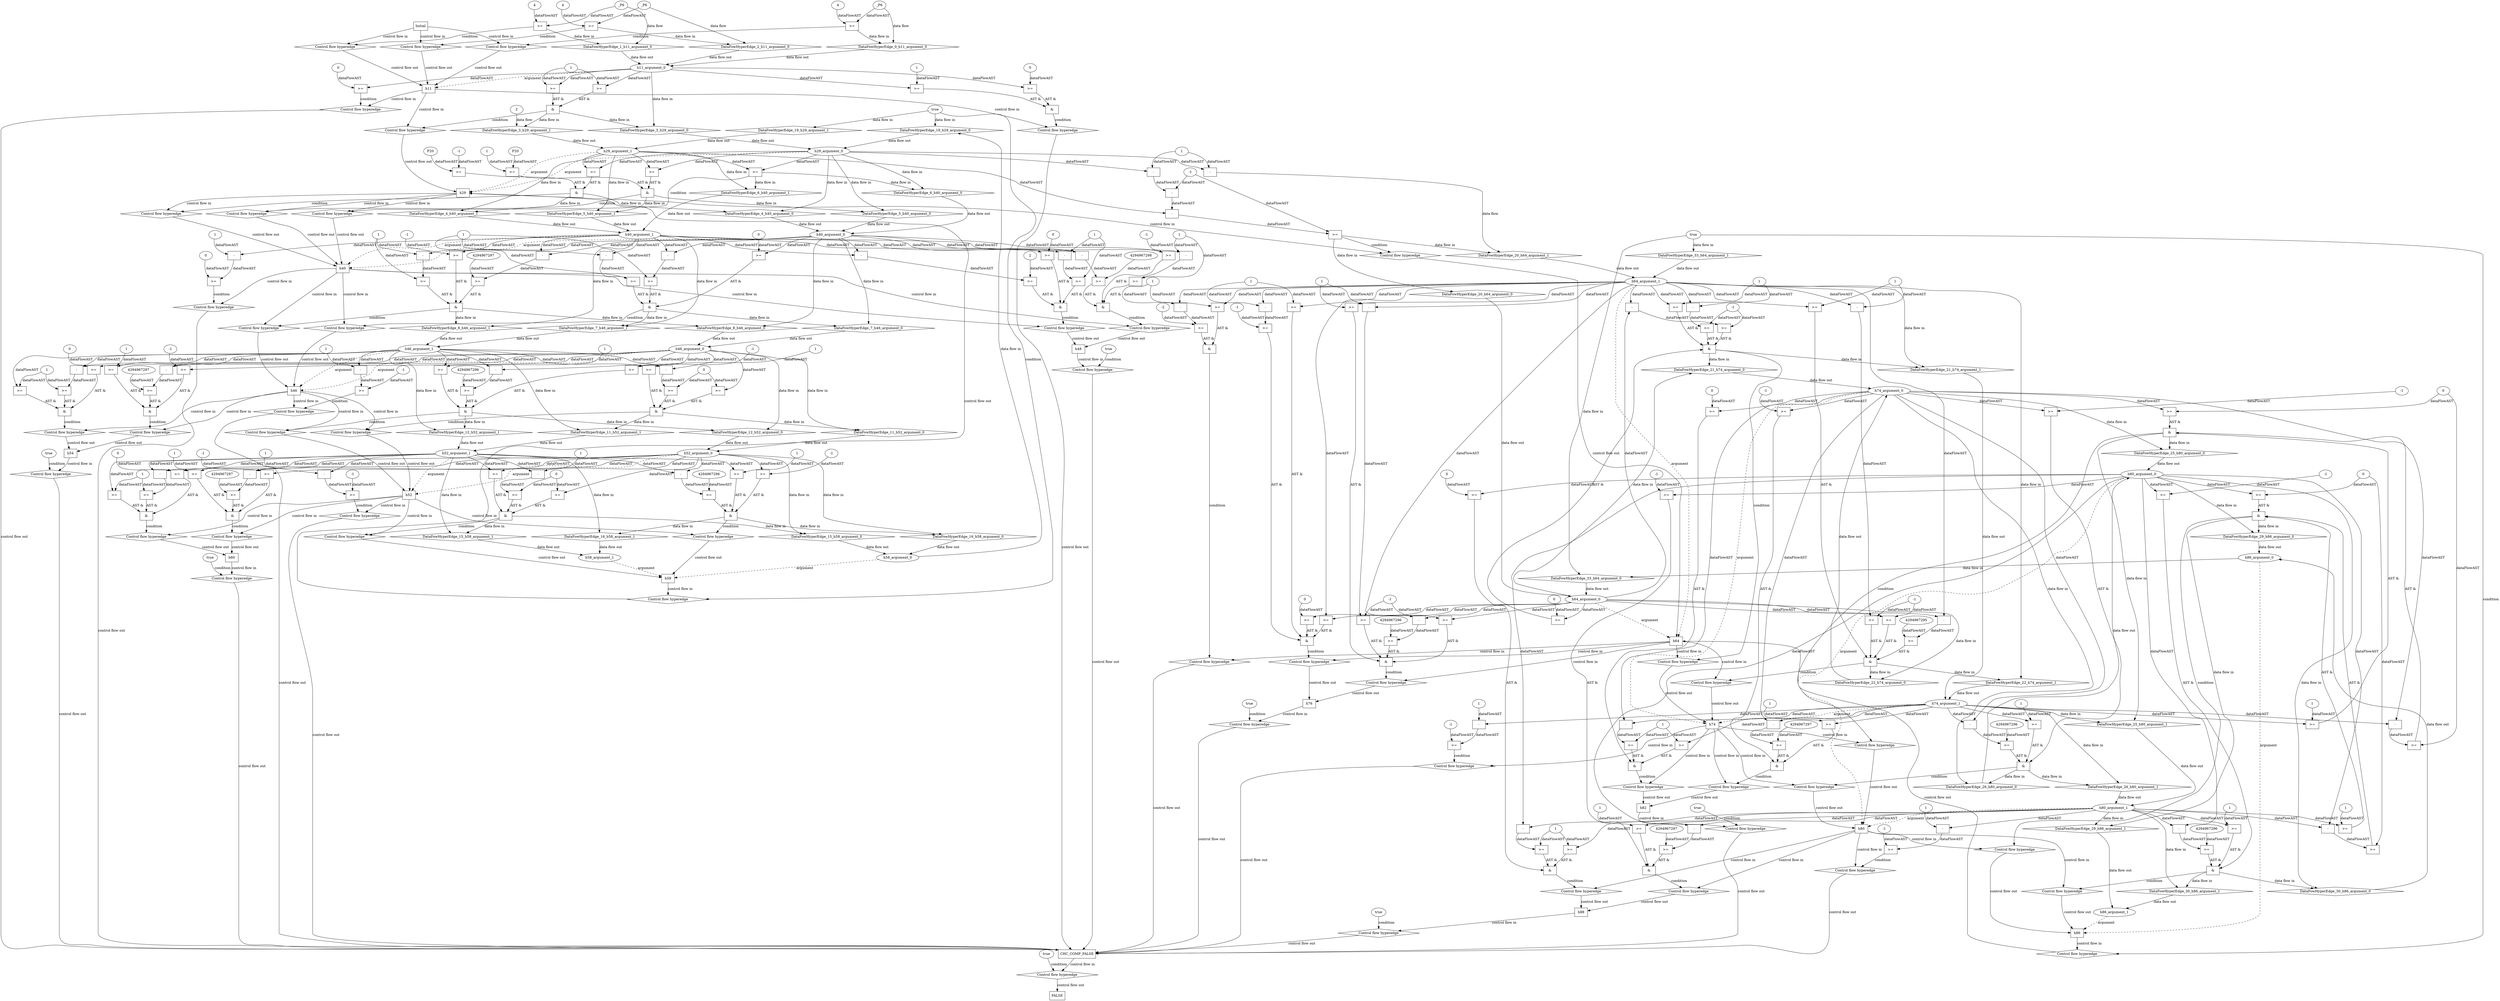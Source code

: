digraph dag {
"CHC_COMP_FALSE" [label="CHC_COMP_FALSE" nodeName="CHC_COMP_FALSE" class=cfn  shape="rect"];
"h11" [label="h11" nodeName="h11" class=cfn  shape="rect"];
"h29" [label="h29" nodeName="h29" class=cfn  shape="rect"];
"h40" [label="h40" nodeName="h40" class=cfn  shape="rect"];
"h46" [label="h46" nodeName="h46" class=cfn  shape="rect"];
"h48" [label="h48" nodeName="h48" class=cfn  shape="rect"];
"h52" [label="h52" nodeName="h52" class=cfn  shape="rect"];
"h54" [label="h54" nodeName="h54" class=cfn  shape="rect"];
"h58" [label="h58" nodeName="h58" class=cfn  shape="rect"];
"h60" [label="h60" nodeName="h60" class=cfn  shape="rect"];
"h64" [label="h64" nodeName="h64" class=cfn  shape="rect"];
"h74" [label="h74" nodeName="h74" class=cfn  shape="rect"];
"h76" [label="h76" nodeName="h76" class=cfn  shape="rect"];
"h80" [label="h80" nodeName="h80" class=cfn  shape="rect"];
"h82" [label="h82" nodeName="h82" class=cfn  shape="rect"];
"h86" [label="h86" nodeName="h86" class=cfn  shape="rect"];
"h88" [label="h88" nodeName="h88" class=cfn  shape="rect"];
FALSE [label="FALSE" nodeName=FALSE class=cfn  shape="rect"];
Initial [label="Initial" nodeName=Initial class=cfn  shape="rect"];
ControlFowHyperEdge_0 [label="Control flow hyperedge" nodeName=ControlFowHyperEdge_0 class=controlFlowHyperEdge shape="diamond"];
"Initial" -> ControlFowHyperEdge_0 [label="control flow in"]
ControlFowHyperEdge_0 -> "h11" [label="control flow out"]
ControlFowHyperEdge_1 [label="Control flow hyperedge" nodeName=ControlFowHyperEdge_1 class=controlFlowHyperEdge shape="diamond"];
"Initial" -> ControlFowHyperEdge_1 [label="control flow in"]
ControlFowHyperEdge_1 -> "h11" [label="control flow out"]
ControlFowHyperEdge_2 [label="Control flow hyperedge" nodeName=ControlFowHyperEdge_2 class=controlFlowHyperEdge shape="diamond"];
"Initial" -> ControlFowHyperEdge_2 [label="control flow in"]
ControlFowHyperEdge_2 -> "h11" [label="control flow out"]
ControlFowHyperEdge_3 [label="Control flow hyperedge" nodeName=ControlFowHyperEdge_3 class=controlFlowHyperEdge shape="diamond"];
"h11" -> ControlFowHyperEdge_3 [label="control flow in"]
ControlFowHyperEdge_3 -> "h29" [label="control flow out"]
ControlFowHyperEdge_4 [label="Control flow hyperedge" nodeName=ControlFowHyperEdge_4 class=controlFlowHyperEdge shape="diamond"];
"h29" -> ControlFowHyperEdge_4 [label="control flow in"]
ControlFowHyperEdge_4 -> "h40" [label="control flow out"]
ControlFowHyperEdge_5 [label="Control flow hyperedge" nodeName=ControlFowHyperEdge_5 class=controlFlowHyperEdge shape="diamond"];
"h29" -> ControlFowHyperEdge_5 [label="control flow in"]
ControlFowHyperEdge_5 -> "h40" [label="control flow out"]
ControlFowHyperEdge_6 [label="Control flow hyperedge" nodeName=ControlFowHyperEdge_6 class=controlFlowHyperEdge shape="diamond"];
"h29" -> ControlFowHyperEdge_6 [label="control flow in"]
ControlFowHyperEdge_6 -> "h40" [label="control flow out"]
ControlFowHyperEdge_7 [label="Control flow hyperedge" nodeName=ControlFowHyperEdge_7 class=controlFlowHyperEdge shape="diamond"];
"h40" -> ControlFowHyperEdge_7 [label="control flow in"]
ControlFowHyperEdge_7 -> "h46" [label="control flow out"]
ControlFowHyperEdge_8 [label="Control flow hyperedge" nodeName=ControlFowHyperEdge_8 class=controlFlowHyperEdge shape="diamond"];
"h40" -> ControlFowHyperEdge_8 [label="control flow in"]
ControlFowHyperEdge_8 -> "h46" [label="control flow out"]
ControlFowHyperEdge_9 [label="Control flow hyperedge" nodeName=ControlFowHyperEdge_9 class=controlFlowHyperEdge shape="diamond"];
"h40" -> ControlFowHyperEdge_9 [label="control flow in"]
ControlFowHyperEdge_9 -> "h48" [label="control flow out"]
ControlFowHyperEdge_10 [label="Control flow hyperedge" nodeName=ControlFowHyperEdge_10 class=controlFlowHyperEdge shape="diamond"];
"h40" -> ControlFowHyperEdge_10 [label="control flow in"]
ControlFowHyperEdge_10 -> "h48" [label="control flow out"]
ControlFowHyperEdge_11 [label="Control flow hyperedge" nodeName=ControlFowHyperEdge_11 class=controlFlowHyperEdge shape="diamond"];
"h46" -> ControlFowHyperEdge_11 [label="control flow in"]
ControlFowHyperEdge_11 -> "h52" [label="control flow out"]
ControlFowHyperEdge_12 [label="Control flow hyperedge" nodeName=ControlFowHyperEdge_12 class=controlFlowHyperEdge shape="diamond"];
"h46" -> ControlFowHyperEdge_12 [label="control flow in"]
ControlFowHyperEdge_12 -> "h52" [label="control flow out"]
ControlFowHyperEdge_13 [label="Control flow hyperedge" nodeName=ControlFowHyperEdge_13 class=controlFlowHyperEdge shape="diamond"];
"h46" -> ControlFowHyperEdge_13 [label="control flow in"]
ControlFowHyperEdge_13 -> "h54" [label="control flow out"]
ControlFowHyperEdge_14 [label="Control flow hyperedge" nodeName=ControlFowHyperEdge_14 class=controlFlowHyperEdge shape="diamond"];
"h46" -> ControlFowHyperEdge_14 [label="control flow in"]
ControlFowHyperEdge_14 -> "h54" [label="control flow out"]
ControlFowHyperEdge_15 [label="Control flow hyperedge" nodeName=ControlFowHyperEdge_15 class=controlFlowHyperEdge shape="diamond"];
"h52" -> ControlFowHyperEdge_15 [label="control flow in"]
ControlFowHyperEdge_15 -> "h58" [label="control flow out"]
ControlFowHyperEdge_16 [label="Control flow hyperedge" nodeName=ControlFowHyperEdge_16 class=controlFlowHyperEdge shape="diamond"];
"h52" -> ControlFowHyperEdge_16 [label="control flow in"]
ControlFowHyperEdge_16 -> "h58" [label="control flow out"]
ControlFowHyperEdge_17 [label="Control flow hyperedge" nodeName=ControlFowHyperEdge_17 class=controlFlowHyperEdge shape="diamond"];
"h52" -> ControlFowHyperEdge_17 [label="control flow in"]
ControlFowHyperEdge_17 -> "h60" [label="control flow out"]
ControlFowHyperEdge_18 [label="Control flow hyperedge" nodeName=ControlFowHyperEdge_18 class=controlFlowHyperEdge shape="diamond"];
"h52" -> ControlFowHyperEdge_18 [label="control flow in"]
ControlFowHyperEdge_18 -> "h60" [label="control flow out"]
ControlFowHyperEdge_19 [label="Control flow hyperedge" nodeName=ControlFowHyperEdge_19 class=controlFlowHyperEdge shape="diamond"];
"h58" -> ControlFowHyperEdge_19 [label="control flow in"]
ControlFowHyperEdge_19 -> "h29" [label="control flow out"]
ControlFowHyperEdge_20 [label="Control flow hyperedge" nodeName=ControlFowHyperEdge_20 class=controlFlowHyperEdge shape="diamond"];
"h29" -> ControlFowHyperEdge_20 [label="control flow in"]
ControlFowHyperEdge_20 -> "h64" [label="control flow out"]
ControlFowHyperEdge_21 [label="Control flow hyperedge" nodeName=ControlFowHyperEdge_21 class=controlFlowHyperEdge shape="diamond"];
"h64" -> ControlFowHyperEdge_21 [label="control flow in"]
ControlFowHyperEdge_21 -> "h74" [label="control flow out"]
ControlFowHyperEdge_22 [label="Control flow hyperedge" nodeName=ControlFowHyperEdge_22 class=controlFlowHyperEdge shape="diamond"];
"h64" -> ControlFowHyperEdge_22 [label="control flow in"]
ControlFowHyperEdge_22 -> "h74" [label="control flow out"]
ControlFowHyperEdge_23 [label="Control flow hyperedge" nodeName=ControlFowHyperEdge_23 class=controlFlowHyperEdge shape="diamond"];
"h64" -> ControlFowHyperEdge_23 [label="control flow in"]
ControlFowHyperEdge_23 -> "h76" [label="control flow out"]
ControlFowHyperEdge_24 [label="Control flow hyperedge" nodeName=ControlFowHyperEdge_24 class=controlFlowHyperEdge shape="diamond"];
"h64" -> ControlFowHyperEdge_24 [label="control flow in"]
ControlFowHyperEdge_24 -> "h76" [label="control flow out"]
ControlFowHyperEdge_25 [label="Control flow hyperedge" nodeName=ControlFowHyperEdge_25 class=controlFlowHyperEdge shape="diamond"];
"h74" -> ControlFowHyperEdge_25 [label="control flow in"]
ControlFowHyperEdge_25 -> "h80" [label="control flow out"]
ControlFowHyperEdge_26 [label="Control flow hyperedge" nodeName=ControlFowHyperEdge_26 class=controlFlowHyperEdge shape="diamond"];
"h74" -> ControlFowHyperEdge_26 [label="control flow in"]
ControlFowHyperEdge_26 -> "h80" [label="control flow out"]
ControlFowHyperEdge_27 [label="Control flow hyperedge" nodeName=ControlFowHyperEdge_27 class=controlFlowHyperEdge shape="diamond"];
"h74" -> ControlFowHyperEdge_27 [label="control flow in"]
ControlFowHyperEdge_27 -> "h82" [label="control flow out"]
ControlFowHyperEdge_28 [label="Control flow hyperedge" nodeName=ControlFowHyperEdge_28 class=controlFlowHyperEdge shape="diamond"];
"h74" -> ControlFowHyperEdge_28 [label="control flow in"]
ControlFowHyperEdge_28 -> "h82" [label="control flow out"]
ControlFowHyperEdge_29 [label="Control flow hyperedge" nodeName=ControlFowHyperEdge_29 class=controlFlowHyperEdge shape="diamond"];
"h80" -> ControlFowHyperEdge_29 [label="control flow in"]
ControlFowHyperEdge_29 -> "h86" [label="control flow out"]
ControlFowHyperEdge_30 [label="Control flow hyperedge" nodeName=ControlFowHyperEdge_30 class=controlFlowHyperEdge shape="diamond"];
"h80" -> ControlFowHyperEdge_30 [label="control flow in"]
ControlFowHyperEdge_30 -> "h86" [label="control flow out"]
ControlFowHyperEdge_31 [label="Control flow hyperedge" nodeName=ControlFowHyperEdge_31 class=controlFlowHyperEdge shape="diamond"];
"h80" -> ControlFowHyperEdge_31 [label="control flow in"]
ControlFowHyperEdge_31 -> "h88" [label="control flow out"]
ControlFowHyperEdge_32 [label="Control flow hyperedge" nodeName=ControlFowHyperEdge_32 class=controlFlowHyperEdge shape="diamond"];
"h80" -> ControlFowHyperEdge_32 [label="control flow in"]
ControlFowHyperEdge_32 -> "h88" [label="control flow out"]
ControlFowHyperEdge_33 [label="Control flow hyperedge" nodeName=ControlFowHyperEdge_33 class=controlFlowHyperEdge shape="diamond"];
"h86" -> ControlFowHyperEdge_33 [label="control flow in"]
ControlFowHyperEdge_33 -> "h64" [label="control flow out"]
ControlFowHyperEdge_34 [label="Control flow hyperedge" nodeName=ControlFowHyperEdge_34 class=controlFlowHyperEdge shape="diamond"];
"h11" -> ControlFowHyperEdge_34 [label="control flow in"]
ControlFowHyperEdge_34 -> "CHC_COMP_FALSE" [label="control flow out"]
ControlFowHyperEdge_35 [label="Control flow hyperedge" nodeName=ControlFowHyperEdge_35 class=controlFlowHyperEdge shape="diamond"];
"h11" -> ControlFowHyperEdge_35 [label="control flow in"]
ControlFowHyperEdge_35 -> "CHC_COMP_FALSE" [label="control flow out"]
ControlFowHyperEdge_36 [label="Control flow hyperedge" nodeName=ControlFowHyperEdge_36 class=controlFlowHyperEdge shape="diamond"];
"h40" -> ControlFowHyperEdge_36 [label="control flow in"]
ControlFowHyperEdge_36 -> "CHC_COMP_FALSE" [label="control flow out"]
ControlFowHyperEdge_37 [label="Control flow hyperedge" nodeName=ControlFowHyperEdge_37 class=controlFlowHyperEdge shape="diamond"];
"h48" -> ControlFowHyperEdge_37 [label="control flow in"]
ControlFowHyperEdge_37 -> "CHC_COMP_FALSE" [label="control flow out"]
ControlFowHyperEdge_38 [label="Control flow hyperedge" nodeName=ControlFowHyperEdge_38 class=controlFlowHyperEdge shape="diamond"];
"h46" -> ControlFowHyperEdge_38 [label="control flow in"]
ControlFowHyperEdge_38 -> "CHC_COMP_FALSE" [label="control flow out"]
ControlFowHyperEdge_39 [label="Control flow hyperedge" nodeName=ControlFowHyperEdge_39 class=controlFlowHyperEdge shape="diamond"];
"h54" -> ControlFowHyperEdge_39 [label="control flow in"]
ControlFowHyperEdge_39 -> "CHC_COMP_FALSE" [label="control flow out"]
ControlFowHyperEdge_40 [label="Control flow hyperedge" nodeName=ControlFowHyperEdge_40 class=controlFlowHyperEdge shape="diamond"];
"h52" -> ControlFowHyperEdge_40 [label="control flow in"]
ControlFowHyperEdge_40 -> "CHC_COMP_FALSE" [label="control flow out"]
ControlFowHyperEdge_41 [label="Control flow hyperedge" nodeName=ControlFowHyperEdge_41 class=controlFlowHyperEdge shape="diamond"];
"h60" -> ControlFowHyperEdge_41 [label="control flow in"]
ControlFowHyperEdge_41 -> "CHC_COMP_FALSE" [label="control flow out"]
ControlFowHyperEdge_42 [label="Control flow hyperedge" nodeName=ControlFowHyperEdge_42 class=controlFlowHyperEdge shape="diamond"];
"h64" -> ControlFowHyperEdge_42 [label="control flow in"]
ControlFowHyperEdge_42 -> "CHC_COMP_FALSE" [label="control flow out"]
ControlFowHyperEdge_43 [label="Control flow hyperedge" nodeName=ControlFowHyperEdge_43 class=controlFlowHyperEdge shape="diamond"];
"h76" -> ControlFowHyperEdge_43 [label="control flow in"]
ControlFowHyperEdge_43 -> "CHC_COMP_FALSE" [label="control flow out"]
ControlFowHyperEdge_44 [label="Control flow hyperedge" nodeName=ControlFowHyperEdge_44 class=controlFlowHyperEdge shape="diamond"];
"h74" -> ControlFowHyperEdge_44 [label="control flow in"]
ControlFowHyperEdge_44 -> "CHC_COMP_FALSE" [label="control flow out"]
ControlFowHyperEdge_45 [label="Control flow hyperedge" nodeName=ControlFowHyperEdge_45 class=controlFlowHyperEdge shape="diamond"];
"h82" -> ControlFowHyperEdge_45 [label="control flow in"]
ControlFowHyperEdge_45 -> "CHC_COMP_FALSE" [label="control flow out"]
ControlFowHyperEdge_46 [label="Control flow hyperedge" nodeName=ControlFowHyperEdge_46 class=controlFlowHyperEdge shape="diamond"];
"h80" -> ControlFowHyperEdge_46 [label="control flow in"]
ControlFowHyperEdge_46 -> "CHC_COMP_FALSE" [label="control flow out"]
ControlFowHyperEdge_47 [label="Control flow hyperedge" nodeName=ControlFowHyperEdge_47 class=controlFlowHyperEdge shape="diamond"];
"h88" -> ControlFowHyperEdge_47 [label="control flow in"]
ControlFowHyperEdge_47 -> "CHC_COMP_FALSE" [label="control flow out"]
ControlFowHyperEdge_48 [label="Control flow hyperedge" nodeName=ControlFowHyperEdge_48 class=controlFlowHyperEdge shape="diamond"];
"CHC_COMP_FALSE" -> ControlFowHyperEdge_48 [label="control flow in"]
ControlFowHyperEdge_48 -> "FALSE" [label="control flow out"]
"h11_argument_0" [label="h11_argument_0" nodeName=argument0 class=argument  head="h11" shape="oval"];
"h11_argument_0" -> "h11"[label="argument" style="dashed"]
"h29_argument_0" [label="h29_argument_0" nodeName=argument0 class=argument  head="h29" shape="oval"];
"h29_argument_0" -> "h29"[label="argument" style="dashed"]
"h29_argument_1" [label="h29_argument_1" nodeName=argument1 class=argument  head="h29" shape="oval"];
"h29_argument_1" -> "h29"[label="argument" style="dashed"]
"h40_argument_0" [label="h40_argument_0" nodeName=argument0 class=argument  head="h40" shape="oval"];
"h40_argument_0" -> "h40"[label="argument" style="dashed"]
"h40_argument_1" [label="h40_argument_1" nodeName=argument1 class=argument  head="h40" shape="oval"];
"h40_argument_1" -> "h40"[label="argument" style="dashed"]
"h46_argument_0" [label="h46_argument_0" nodeName=argument0 class=argument  head="h46" shape="oval"];
"h46_argument_0" -> "h46"[label="argument" style="dashed"]
"h46_argument_1" [label="h46_argument_1" nodeName=argument1 class=argument  head="h46" shape="oval"];
"h46_argument_1" -> "h46"[label="argument" style="dashed"]
"h52_argument_0" [label="h52_argument_0" nodeName=argument0 class=argument  head="h52" shape="oval"];
"h52_argument_0" -> "h52"[label="argument" style="dashed"]
"h52_argument_1" [label="h52_argument_1" nodeName=argument1 class=argument  head="h52" shape="oval"];
"h52_argument_1" -> "h52"[label="argument" style="dashed"]
"h58_argument_0" [label="h58_argument_0" nodeName=argument0 class=argument  head="h58" shape="oval"];
"h58_argument_0" -> "h58"[label="argument" style="dashed"]
"h58_argument_1" [label="h58_argument_1" nodeName=argument1 class=argument  head="h58" shape="oval"];
"h58_argument_1" -> "h58"[label="argument" style="dashed"]
"h64_argument_0" [label="h64_argument_0" nodeName=argument0 class=argument  head="h64" shape="oval"];
"h64_argument_0" -> "h64"[label="argument" style="dashed"]
"h64_argument_1" [label="h64_argument_1" nodeName=argument1 class=argument  head="h64" shape="oval"];
"h64_argument_1" -> "h64"[label="argument" style="dashed"]
"h74_argument_0" [label="h74_argument_0" nodeName=argument0 class=argument  head="h74" shape="oval"];
"h74_argument_0" -> "h74"[label="argument" style="dashed"]
"h74_argument_1" [label="h74_argument_1" nodeName=argument1 class=argument  head="h74" shape="oval"];
"h74_argument_1" -> "h74"[label="argument" style="dashed"]
"h80_argument_0" [label="h80_argument_0" nodeName=argument0 class=argument  head="h80" shape="oval"];
"h80_argument_0" -> "h80"[label="argument" style="dashed"]
"h80_argument_1" [label="h80_argument_1" nodeName=argument1 class=argument  head="h80" shape="oval"];
"h80_argument_1" -> "h80"[label="argument" style="dashed"]
"h86_argument_0" [label="h86_argument_0" nodeName=argument0 class=argument  head="h86" shape="oval"];
"h86_argument_0" -> "h86"[label="argument" style="dashed"]
"h86_argument_1" [label="h86_argument_1" nodeName=argument1 class=argument  head="h86" shape="oval"];
"h86_argument_1" -> "h86"[label="argument" style="dashed"]

"xxxh11___Initial_0xxxguard_0_node_0" [label=">=" nodeName="xxxh11___Initial_0xxxguard_0_node_0" class=Operator  shape="rect"];
"xxxh11___Initial_0xxxguard_0_node_2" [label="4" nodeName="xxxh11___Initial_0xxxguard_0_node_2" class=Literal ];
"xxxh11___Initial_0xxxdataFlow_0_node_0" -> "xxxh11___Initial_0xxxguard_0_node_0"[label="dataFlowAST"]
"xxxh11___Initial_0xxxguard_0_node_2" -> "xxxh11___Initial_0xxxguard_0_node_0"[label="dataFlowAST"]

"xxxh11___Initial_0xxxguard_0_node_0" -> "ControlFowHyperEdge_0" [label="condition"];
"xxxh11___Initial_0xxxdataFlow_0_node_0" [label="_P6" nodeName="xxxh11___Initial_0xxxdataFlow_0_node_0" class=Constant ];

"xxxh11___Initial_0xxxdataFlow_0_node_0" -> "DataFowHyperEdge_0_h11_argument_0" [label="data flow"];
"xxxh11___Initial_1xxxguard_0_node_0" [label=">=" nodeName="xxxh11___Initial_1xxxguard_0_node_0" class=Operator  shape="rect"];
"xxxh11___Initial_1xxxguard_0_node_2" [label="4" nodeName="xxxh11___Initial_1xxxguard_0_node_2" class=Literal ];
"xxxh11___Initial_1xxxdataFlow_0_node_0" -> "xxxh11___Initial_1xxxguard_0_node_0"[label="dataFlowAST"]
"xxxh11___Initial_1xxxguard_0_node_2" -> "xxxh11___Initial_1xxxguard_0_node_0"[label="dataFlowAST"]

"xxxh11___Initial_1xxxguard_0_node_0" -> "ControlFowHyperEdge_1" [label="condition"];
"xxxh11___Initial_1xxxdataFlow_0_node_0" [label="_P6" nodeName="xxxh11___Initial_1xxxdataFlow_0_node_0" class=Constant ];

"xxxh11___Initial_1xxxdataFlow_0_node_0" -> "DataFowHyperEdge_1_h11_argument_0" [label="data flow"];
"xxxh11___Initial_2xxxguard_0_node_0" [label=">=" nodeName="xxxh11___Initial_2xxxguard_0_node_0" class=Operator  shape="rect"];
"xxxh11___Initial_2xxxguard_0_node_2" [label="4" nodeName="xxxh11___Initial_2xxxguard_0_node_2" class=Literal ];
"xxxh11___Initial_2xxxdataFlow_0_node_0" -> "xxxh11___Initial_2xxxguard_0_node_0"[label="dataFlowAST"]
"xxxh11___Initial_2xxxguard_0_node_2" -> "xxxh11___Initial_2xxxguard_0_node_0"[label="dataFlowAST"]

"xxxh11___Initial_2xxxguard_0_node_0" -> "ControlFowHyperEdge_2" [label="condition"];
"xxxh11___Initial_2xxxdataFlow_0_node_0" [label="_P6" nodeName="xxxh11___Initial_2xxxdataFlow_0_node_0" class=Constant ];

"xxxh11___Initial_2xxxdataFlow_0_node_0" -> "DataFowHyperEdge_2_h11_argument_0" [label="data flow"];
"xxxh29___h11_3xxx_and" [label="&" nodeName="xxxh29___h11_3xxx_and" class=Operator shape="rect"];
"xxxh29___h11_3xxxguard_0_node_0" [label=">=" nodeName="xxxh29___h11_3xxxguard_0_node_0" class=Operator  shape="rect"];
"xxxh29___h11_3xxxguard_0_node_2" [label="1" nodeName="xxxh29___h11_3xxxguard_0_node_2" class=Literal ];
"h11_argument_0" -> "xxxh29___h11_3xxxguard_0_node_0"[label="dataFlowAST"]
"xxxh29___h11_3xxxguard_0_node_2" -> "xxxh29___h11_3xxxguard_0_node_0"[label="dataFlowAST"]

"xxxh29___h11_3xxxguard_0_node_0" -> "xxxh29___h11_3xxx_and" [label="AST &"];
"xxxh29___h11_3xxxguard1_node_0" [label=">=" nodeName="xxxh29___h11_3xxxguard1_node_0" class=Operator  shape="rect"];
"h11_argument_0" -> "xxxh29___h11_3xxxguard1_node_0"[label="dataFlowAST"]
"xxxh29___h11_3xxxguard_0_node_2" -> "xxxh29___h11_3xxxguard1_node_0"[label="dataFlowAST"]

"xxxh29___h11_3xxxguard1_node_0" -> "xxxh29___h11_3xxx_and" [label="AST &"];
"xxxh29___h11_3xxx_and" -> "ControlFowHyperEdge_3" [label="condition"];
"xxxh29___h11_3xxxdataFlow_0_node_0" [label="2" nodeName="xxxh29___h11_3xxxdataFlow_0_node_0" class=Literal ];

"xxxh29___h11_3xxxdataFlow_0_node_0" -> "DataFowHyperEdge_3_h29_argument_1" [label="data flow"];
"xxxh40___h29_4xxx_and" [label="&" nodeName="xxxh40___h29_4xxx_and" class=Operator shape="rect"];
"xxxh40___h29_4xxxguard_0_node_0" [label=">=" nodeName="xxxh40___h29_4xxxguard_0_node_0" class=Operator  shape="rect"];
"xxxh40___h29_4xxxguard_0_node_1" [label="-1" nodeName="xxxh40___h29_4xxxguard_0_node_1" class=Literal ];
"xxxh40___h29_4xxxguard_0_node_2" [label="P20" nodeName="xxxh40___h29_4xxxguard_0_node_2" class=Constant ];
"xxxh40___h29_4xxxguard_0_node_1" -> "xxxh40___h29_4xxxguard_0_node_0"[label="dataFlowAST"]
"xxxh40___h29_4xxxguard_0_node_2" -> "xxxh40___h29_4xxxguard_0_node_0"[label="dataFlowAST"]

"xxxh40___h29_4xxxguard_0_node_0" -> "xxxh40___h29_4xxx_and" [label="AST &"];
"xxxh40___h29_4xxxguard1_node_0" [label=">=" nodeName="xxxh40___h29_4xxxguard1_node_0" class=Operator  shape="rect"];
"h29_argument_0" -> "xxxh40___h29_4xxxguard1_node_0"[label="dataFlowAST"]
"h29_argument_1" -> "xxxh40___h29_4xxxguard1_node_0"[label="dataFlowAST"]

"xxxh40___h29_4xxxguard1_node_0" -> "xxxh40___h29_4xxx_and" [label="AST &"];
"xxxh40___h29_4xxx_and" -> "ControlFowHyperEdge_4" [label="condition"];
"xxxh40___h29_5xxx_and" [label="&" nodeName="xxxh40___h29_5xxx_and" class=Operator shape="rect"];
"xxxh40___h29_5xxxguard_0_node_0" [label=">=" nodeName="xxxh40___h29_5xxxguard_0_node_0" class=Operator  shape="rect"];
"xxxh40___h29_5xxxguard_0_node_1" [label="P20" nodeName="xxxh40___h29_5xxxguard_0_node_1" class=Constant ];
"xxxh40___h29_5xxxguard_0_node_2" [label="1" nodeName="xxxh40___h29_5xxxguard_0_node_2" class=Literal ];
"xxxh40___h29_5xxxguard_0_node_1" -> "xxxh40___h29_5xxxguard_0_node_0"[label="dataFlowAST"]
"xxxh40___h29_5xxxguard_0_node_2" -> "xxxh40___h29_5xxxguard_0_node_0"[label="dataFlowAST"]

"xxxh40___h29_5xxxguard_0_node_0" -> "xxxh40___h29_5xxx_and" [label="AST &"];
"xxxh40___h29_5xxxguard1_node_0" [label=">=" nodeName="xxxh40___h29_5xxxguard1_node_0" class=Operator  shape="rect"];
"h29_argument_0" -> "xxxh40___h29_5xxxguard1_node_0"[label="dataFlowAST"]
"h29_argument_1" -> "xxxh40___h29_5xxxguard1_node_0"[label="dataFlowAST"]

"xxxh40___h29_5xxxguard1_node_0" -> "xxxh40___h29_5xxx_and" [label="AST &"];
"xxxh40___h29_5xxx_and" -> "ControlFowHyperEdge_5" [label="condition"];
"xxxh40___h29_6xxxguard_0_node_0" [label=">=" nodeName="xxxh40___h29_6xxxguard_0_node_0" class=Operator  shape="rect"];
"h29_argument_0" -> "xxxh40___h29_6xxxguard_0_node_0"[label="dataFlowAST"]
"h29_argument_1" -> "xxxh40___h29_6xxxguard_0_node_0"[label="dataFlowAST"]

"xxxh40___h29_6xxxguard_0_node_0" -> "ControlFowHyperEdge_6" [label="condition"];
"xxxh46___h40_7xxx_and" [label="&" nodeName="xxxh46___h40_7xxx_and" class=Operator shape="rect"];
"xxxh46___h40_7xxxguard_0_node_0" [label=">=" nodeName="xxxh46___h40_7xxxguard_0_node_0" class=Operator  shape="rect"];
"xxxh46___h40_7xxxguard_0_node_2" [label="0" nodeName="xxxh46___h40_7xxxguard_0_node_2" class=Literal ];
"h40_argument_0" -> "xxxh46___h40_7xxxguard_0_node_0"[label="dataFlowAST"]
"xxxh46___h40_7xxxguard_0_node_2" -> "xxxh46___h40_7xxxguard_0_node_0"[label="dataFlowAST"]

"xxxh46___h40_7xxxguard_0_node_0" -> "xxxh46___h40_7xxx_and" [label="AST &"];
"xxxh46___h40_7xxxguard1_node_0" [label=">=" nodeName="xxxh46___h40_7xxxguard1_node_0" class=Operator  shape="rect"];
"xxxh46___h40_7xxxguard1_node_1" [label="1" nodeName="xxxh46___h40_7xxxguard1_node_1" class=Literal ];
"xxxh46___h40_7xxxguard1_node_2" [label="-" nodeName="xxxh46___h40_7xxxguard1_node_2" class= Operator shape="rect"];
"xxxh46___h40_7xxxguard1_node_1" -> "xxxh46___h40_7xxxguard1_node_0"[label="dataFlowAST"]
"xxxh46___h40_7xxxguard1_node_2" -> "xxxh46___h40_7xxxguard1_node_0"[label="dataFlowAST"]
"h40_argument_1" -> "xxxh46___h40_7xxxguard1_node_2"[label="dataFlowAST"]
"h40_argument_0" -> "xxxh46___h40_7xxxguard1_node_2"[label="dataFlowAST"]

"xxxh46___h40_7xxxguard1_node_0" -> "xxxh46___h40_7xxx_and" [label="AST &"];
"xxxh46___h40_7xxxguard2_node_0" [label=">=" nodeName="xxxh46___h40_7xxxguard2_node_0" class=Operator  shape="rect"];
"xxxh46___h40_7xxxguard2_node_1" [label="-" nodeName="xxxh46___h40_7xxxguard2_node_1" class= Operator shape="rect"];
"xxxh46___h40_7xxxguard2_node_1" -> "xxxh46___h40_7xxxguard2_node_0"[label="dataFlowAST"]
"xxxh46___h40_7xxxguard1_node_1" -> "xxxh46___h40_7xxxguard2_node_0"[label="dataFlowAST"]
"h40_argument_1" -> "xxxh46___h40_7xxxguard2_node_1"[label="dataFlowAST"]
"xxxh46___h40_7xxxguard1_node_1" -> "xxxh46___h40_7xxxguard2_node_1"[label="dataFlowAST"]

"xxxh46___h40_7xxxguard2_node_0" -> "xxxh46___h40_7xxx_and" [label="AST &"];
"xxxh46___h40_7xxx_and" -> "ControlFowHyperEdge_7" [label="condition"];
"xxxh46___h40_8xxx_and" [label="&" nodeName="xxxh46___h40_8xxx_and" class=Operator shape="rect"];
"xxxh46___h40_8xxxguard_0_node_0" [label=">=" nodeName="xxxh46___h40_8xxxguard_0_node_0" class=Operator  shape="rect"];
"xxxh46___h40_8xxxguard_0_node_1" [label="4294967297" nodeName="xxxh46___h40_8xxxguard_0_node_1" class=Literal ];
"xxxh46___h40_8xxxguard_0_node_2" [label="-" nodeName="xxxh46___h40_8xxxguard_0_node_2" class= Operator shape="rect"];
"xxxh46___h40_8xxxguard_0_node_1" -> "xxxh46___h40_8xxxguard_0_node_0"[label="dataFlowAST"]
"xxxh46___h40_8xxxguard_0_node_2" -> "xxxh46___h40_8xxxguard_0_node_0"[label="dataFlowAST"]
"h40_argument_1" -> "xxxh46___h40_8xxxguard_0_node_2"[label="dataFlowAST"]
"h40_argument_0" -> "xxxh46___h40_8xxxguard_0_node_2"[label="dataFlowAST"]

"xxxh46___h40_8xxxguard_0_node_0" -> "xxxh46___h40_8xxx_and" [label="AST &"];
"xxxh46___h40_8xxxguard1_node_0" [label=">=" nodeName="xxxh46___h40_8xxxguard1_node_0" class=Operator  shape="rect"];
"xxxh46___h40_8xxxguard1_node_1" [label="-1" nodeName="xxxh46___h40_8xxxguard1_node_1" class=Literal ];
"xxxh46___h40_8xxxguard1_node_1" -> "xxxh46___h40_8xxxguard1_node_0"[label="dataFlowAST"]
"h40_argument_0" -> "xxxh46___h40_8xxxguard1_node_0"[label="dataFlowAST"]

"xxxh46___h40_8xxxguard1_node_0" -> "xxxh46___h40_8xxx_and" [label="AST &"];
"xxxh46___h40_8xxxguard2_node_0" [label=">=" nodeName="xxxh46___h40_8xxxguard2_node_0" class=Operator  shape="rect"];
"xxxh46___h40_8xxxguard2_node_1" [label="-" nodeName="xxxh46___h40_8xxxguard2_node_1" class= Operator shape="rect"];
"xxxh46___h40_8xxxguard2_node_3" [label="1" nodeName="xxxh46___h40_8xxxguard2_node_3" class=Literal ];
"xxxh46___h40_8xxxguard2_node_1" -> "xxxh46___h40_8xxxguard2_node_0"[label="dataFlowAST"]
"xxxh46___h40_8xxxguard2_node_3" -> "xxxh46___h40_8xxxguard2_node_0"[label="dataFlowAST"]
"h40_argument_1" -> "xxxh46___h40_8xxxguard2_node_1"[label="dataFlowAST"]
"xxxh46___h40_8xxxguard2_node_3" -> "xxxh46___h40_8xxxguard2_node_1"[label="dataFlowAST"]

"xxxh46___h40_8xxxguard2_node_0" -> "xxxh46___h40_8xxx_and" [label="AST &"];
"xxxh46___h40_8xxx_and" -> "ControlFowHyperEdge_8" [label="condition"];
"xxxh48___h40_9xxx_and" [label="&" nodeName="xxxh48___h40_9xxx_and" class=Operator shape="rect"];
"xxxh48___h40_9xxxguard_0_node_0" [label=">=" nodeName="xxxh48___h40_9xxxguard_0_node_0" class=Operator  shape="rect"];
"xxxh48___h40_9xxxguard_0_node_1" [label="-" nodeName="xxxh48___h40_9xxxguard_0_node_1" class= Operator shape="rect"];
"xxxh48___h40_9xxxguard_0_node_4" [label="4294967298" nodeName="xxxh48___h40_9xxxguard_0_node_4" class=Literal ];
"xxxh48___h40_9xxxguard_0_node_1" -> "xxxh48___h40_9xxxguard_0_node_0"[label="dataFlowAST"]
"xxxh48___h40_9xxxguard_0_node_4" -> "xxxh48___h40_9xxxguard_0_node_0"[label="dataFlowAST"]
"h40_argument_1" -> "xxxh48___h40_9xxxguard_0_node_1"[label="dataFlowAST"]
"h40_argument_0" -> "xxxh48___h40_9xxxguard_0_node_1"[label="dataFlowAST"]

"xxxh48___h40_9xxxguard_0_node_0" -> "xxxh48___h40_9xxx_and" [label="AST &"];
"xxxh48___h40_9xxxguard1_node_0" [label=">=" nodeName="xxxh48___h40_9xxxguard1_node_0" class=Operator  shape="rect"];
"xxxh48___h40_9xxxguard1_node_1" [label="-1" nodeName="xxxh48___h40_9xxxguard1_node_1" class=Literal ];
"xxxh48___h40_9xxxguard1_node_1" -> "xxxh48___h40_9xxxguard1_node_0"[label="dataFlowAST"]
"h40_argument_0" -> "xxxh48___h40_9xxxguard1_node_0"[label="dataFlowAST"]

"xxxh48___h40_9xxxguard1_node_0" -> "xxxh48___h40_9xxx_and" [label="AST &"];
"xxxh48___h40_9xxxguard2_node_0" [label=">=" nodeName="xxxh48___h40_9xxxguard2_node_0" class=Operator  shape="rect"];
"xxxh48___h40_9xxxguard2_node_1" [label="-" nodeName="xxxh48___h40_9xxxguard2_node_1" class= Operator shape="rect"];
"xxxh48___h40_9xxxguard2_node_3" [label="1" nodeName="xxxh48___h40_9xxxguard2_node_3" class=Literal ];
"xxxh48___h40_9xxxguard2_node_1" -> "xxxh48___h40_9xxxguard2_node_0"[label="dataFlowAST"]
"xxxh48___h40_9xxxguard2_node_3" -> "xxxh48___h40_9xxxguard2_node_0"[label="dataFlowAST"]
"h40_argument_1" -> "xxxh48___h40_9xxxguard2_node_1"[label="dataFlowAST"]
"xxxh48___h40_9xxxguard2_node_3" -> "xxxh48___h40_9xxxguard2_node_1"[label="dataFlowAST"]

"xxxh48___h40_9xxxguard2_node_0" -> "xxxh48___h40_9xxx_and" [label="AST &"];
"xxxh48___h40_9xxx_and" -> "ControlFowHyperEdge_9" [label="condition"];
"xxxh48___h40_10xxx_and" [label="&" nodeName="xxxh48___h40_10xxx_and" class=Operator shape="rect"];
"xxxh48___h40_10xxxguard_0_node_0" [label=">=" nodeName="xxxh48___h40_10xxxguard_0_node_0" class=Operator  shape="rect"];
"xxxh48___h40_10xxxguard_0_node_1" [label="-" nodeName="xxxh48___h40_10xxxguard_0_node_1" class= Operator shape="rect"];
"xxxh48___h40_10xxxguard_0_node_4" [label="2" nodeName="xxxh48___h40_10xxxguard_0_node_4" class=Literal ];
"xxxh48___h40_10xxxguard_0_node_1" -> "xxxh48___h40_10xxxguard_0_node_0"[label="dataFlowAST"]
"xxxh48___h40_10xxxguard_0_node_4" -> "xxxh48___h40_10xxxguard_0_node_0"[label="dataFlowAST"]
"h40_argument_1" -> "xxxh48___h40_10xxxguard_0_node_1"[label="dataFlowAST"]
"h40_argument_0" -> "xxxh48___h40_10xxxguard_0_node_1"[label="dataFlowAST"]

"xxxh48___h40_10xxxguard_0_node_0" -> "xxxh48___h40_10xxx_and" [label="AST &"];
"xxxh48___h40_10xxxguard1_node_0" [label=">=" nodeName="xxxh48___h40_10xxxguard1_node_0" class=Operator  shape="rect"];
"xxxh48___h40_10xxxguard1_node_2" [label="0" nodeName="xxxh48___h40_10xxxguard1_node_2" class=Literal ];
"h40_argument_0" -> "xxxh48___h40_10xxxguard1_node_0"[label="dataFlowAST"]
"xxxh48___h40_10xxxguard1_node_2" -> "xxxh48___h40_10xxxguard1_node_0"[label="dataFlowAST"]

"xxxh48___h40_10xxxguard1_node_0" -> "xxxh48___h40_10xxx_and" [label="AST &"];
"xxxh48___h40_10xxxguard2_node_0" [label=">=" nodeName="xxxh48___h40_10xxxguard2_node_0" class=Operator  shape="rect"];
"xxxh48___h40_10xxxguard2_node_1" [label="-" nodeName="xxxh48___h40_10xxxguard2_node_1" class= Operator shape="rect"];
"xxxh48___h40_10xxxguard2_node_3" [label="1" nodeName="xxxh48___h40_10xxxguard2_node_3" class=Literal ];
"xxxh48___h40_10xxxguard2_node_1" -> "xxxh48___h40_10xxxguard2_node_0"[label="dataFlowAST"]
"xxxh48___h40_10xxxguard2_node_3" -> "xxxh48___h40_10xxxguard2_node_0"[label="dataFlowAST"]
"h40_argument_1" -> "xxxh48___h40_10xxxguard2_node_1"[label="dataFlowAST"]
"xxxh48___h40_10xxxguard2_node_3" -> "xxxh48___h40_10xxxguard2_node_1"[label="dataFlowAST"]

"xxxh48___h40_10xxxguard2_node_0" -> "xxxh48___h40_10xxx_and" [label="AST &"];
"xxxh48___h40_10xxx_and" -> "ControlFowHyperEdge_10" [label="condition"];
"xxxh52___h46_11xxx_and" [label="&" nodeName="xxxh52___h46_11xxx_and" class=Operator shape="rect"];
"xxxh52___h46_11xxxguard_0_node_0" [label=">=" nodeName="xxxh52___h46_11xxxguard_0_node_0" class=Operator  shape="rect"];
"xxxh52___h46_11xxxguard_0_node_2" [label="0" nodeName="xxxh52___h46_11xxxguard_0_node_2" class=Literal ];
"h46_argument_0" -> "xxxh52___h46_11xxxguard_0_node_0"[label="dataFlowAST"]
"xxxh52___h46_11xxxguard_0_node_2" -> "xxxh52___h46_11xxxguard_0_node_0"[label="dataFlowAST"]

"xxxh52___h46_11xxxguard_0_node_0" -> "xxxh52___h46_11xxx_and" [label="AST &"];
"xxxh52___h46_11xxxguard1_node_0" [label=">=" nodeName="xxxh52___h46_11xxxguard1_node_0" class=Operator  shape="rect"];
"xxxh52___h46_11xxxguard1_node_2" [label="-" nodeName="xxxh52___h46_11xxxguard1_node_2" class= Operator shape="rect"];
"xxxh52___h46_11xxxguard_0_node_2" -> "xxxh52___h46_11xxxguard1_node_0"[label="dataFlowAST"]
"xxxh52___h46_11xxxguard1_node_2" -> "xxxh52___h46_11xxxguard1_node_0"[label="dataFlowAST"]
"h46_argument_1" -> "xxxh52___h46_11xxxguard1_node_2"[label="dataFlowAST"]
"h46_argument_0" -> "xxxh52___h46_11xxxguard1_node_2"[label="dataFlowAST"]

"xxxh52___h46_11xxxguard1_node_0" -> "xxxh52___h46_11xxx_and" [label="AST &"];
"xxxh52___h46_11xxxguard2_node_0" [label=">=" nodeName="xxxh52___h46_11xxxguard2_node_0" class=Operator  shape="rect"];
"xxxh52___h46_11xxxguard2_node_2" [label="1" nodeName="xxxh52___h46_11xxxguard2_node_2" class=Literal ];
"h46_argument_1" -> "xxxh52___h46_11xxxguard2_node_0"[label="dataFlowAST"]
"xxxh52___h46_11xxxguard2_node_2" -> "xxxh52___h46_11xxxguard2_node_0"[label="dataFlowAST"]

"xxxh52___h46_11xxxguard2_node_0" -> "xxxh52___h46_11xxx_and" [label="AST &"];
"xxxh52___h46_11xxx_and" -> "ControlFowHyperEdge_11" [label="condition"];
"xxxh52___h46_12xxx_and" [label="&" nodeName="xxxh52___h46_12xxx_and" class=Operator shape="rect"];
"xxxh52___h46_12xxxguard_0_node_0" [label=">=" nodeName="xxxh52___h46_12xxxguard_0_node_0" class=Operator  shape="rect"];
"xxxh52___h46_12xxxguard_0_node_1" [label="4294967296" nodeName="xxxh52___h46_12xxxguard_0_node_1" class=Literal ];
"xxxh52___h46_12xxxguard_0_node_2" [label="-" nodeName="xxxh52___h46_12xxxguard_0_node_2" class= Operator shape="rect"];
"xxxh52___h46_12xxxguard_0_node_1" -> "xxxh52___h46_12xxxguard_0_node_0"[label="dataFlowAST"]
"xxxh52___h46_12xxxguard_0_node_2" -> "xxxh52___h46_12xxxguard_0_node_0"[label="dataFlowAST"]
"h46_argument_1" -> "xxxh52___h46_12xxxguard_0_node_2"[label="dataFlowAST"]
"h46_argument_0" -> "xxxh52___h46_12xxxguard_0_node_2"[label="dataFlowAST"]

"xxxh52___h46_12xxxguard_0_node_0" -> "xxxh52___h46_12xxx_and" [label="AST &"];
"xxxh52___h46_12xxxguard1_node_0" [label=">=" nodeName="xxxh52___h46_12xxxguard1_node_0" class=Operator  shape="rect"];
"xxxh52___h46_12xxxguard1_node_1" [label="-1" nodeName="xxxh52___h46_12xxxguard1_node_1" class=Literal ];
"xxxh52___h46_12xxxguard1_node_1" -> "xxxh52___h46_12xxxguard1_node_0"[label="dataFlowAST"]
"h46_argument_0" -> "xxxh52___h46_12xxxguard1_node_0"[label="dataFlowAST"]

"xxxh52___h46_12xxxguard1_node_0" -> "xxxh52___h46_12xxx_and" [label="AST &"];
"xxxh52___h46_12xxxguard2_node_0" [label=">=" nodeName="xxxh52___h46_12xxxguard2_node_0" class=Operator  shape="rect"];
"xxxh52___h46_12xxxguard2_node_2" [label="1" nodeName="xxxh52___h46_12xxxguard2_node_2" class=Literal ];
"h46_argument_1" -> "xxxh52___h46_12xxxguard2_node_0"[label="dataFlowAST"]
"xxxh52___h46_12xxxguard2_node_2" -> "xxxh52___h46_12xxxguard2_node_0"[label="dataFlowAST"]

"xxxh52___h46_12xxxguard2_node_0" -> "xxxh52___h46_12xxx_and" [label="AST &"];
"xxxh52___h46_12xxx_and" -> "ControlFowHyperEdge_12" [label="condition"];
"xxxh54___h46_13xxx_and" [label="&" nodeName="xxxh54___h46_13xxx_and" class=Operator shape="rect"];
"xxxh54___h46_13xxxguard_0_node_0" [label=">=" nodeName="xxxh54___h46_13xxxguard_0_node_0" class=Operator  shape="rect"];
"xxxh54___h46_13xxxguard_0_node_1" [label="-" nodeName="xxxh54___h46_13xxxguard_0_node_1" class= Operator shape="rect"];
"xxxh54___h46_13xxxguard_0_node_4" [label="4294967297" nodeName="xxxh54___h46_13xxxguard_0_node_4" class=Literal ];
"xxxh54___h46_13xxxguard_0_node_1" -> "xxxh54___h46_13xxxguard_0_node_0"[label="dataFlowAST"]
"xxxh54___h46_13xxxguard_0_node_4" -> "xxxh54___h46_13xxxguard_0_node_0"[label="dataFlowAST"]
"h46_argument_1" -> "xxxh54___h46_13xxxguard_0_node_1"[label="dataFlowAST"]
"h46_argument_0" -> "xxxh54___h46_13xxxguard_0_node_1"[label="dataFlowAST"]

"xxxh54___h46_13xxxguard_0_node_0" -> "xxxh54___h46_13xxx_and" [label="AST &"];
"xxxh54___h46_13xxxguard1_node_0" [label=">=" nodeName="xxxh54___h46_13xxxguard1_node_0" class=Operator  shape="rect"];
"xxxh54___h46_13xxxguard1_node_1" [label="-1" nodeName="xxxh54___h46_13xxxguard1_node_1" class=Literal ];
"xxxh54___h46_13xxxguard1_node_1" -> "xxxh54___h46_13xxxguard1_node_0"[label="dataFlowAST"]
"h46_argument_0" -> "xxxh54___h46_13xxxguard1_node_0"[label="dataFlowAST"]

"xxxh54___h46_13xxxguard1_node_0" -> "xxxh54___h46_13xxx_and" [label="AST &"];
"xxxh54___h46_13xxxguard2_node_0" [label=">=" nodeName="xxxh54___h46_13xxxguard2_node_0" class=Operator  shape="rect"];
"xxxh54___h46_13xxxguard2_node_2" [label="1" nodeName="xxxh54___h46_13xxxguard2_node_2" class=Literal ];
"h46_argument_1" -> "xxxh54___h46_13xxxguard2_node_0"[label="dataFlowAST"]
"xxxh54___h46_13xxxguard2_node_2" -> "xxxh54___h46_13xxxguard2_node_0"[label="dataFlowAST"]

"xxxh54___h46_13xxxguard2_node_0" -> "xxxh54___h46_13xxx_and" [label="AST &"];
"xxxh54___h46_13xxx_and" -> "ControlFowHyperEdge_13" [label="condition"];
"xxxh54___h46_14xxx_and" [label="&" nodeName="xxxh54___h46_14xxx_and" class=Operator shape="rect"];
"xxxh54___h46_14xxxguard_0_node_0" [label=">=" nodeName="xxxh54___h46_14xxxguard_0_node_0" class=Operator  shape="rect"];
"xxxh54___h46_14xxxguard_0_node_1" [label="-" nodeName="xxxh54___h46_14xxxguard_0_node_1" class= Operator shape="rect"];
"xxxh54___h46_14xxxguard_0_node_4" [label="1" nodeName="xxxh54___h46_14xxxguard_0_node_4" class=Literal ];
"xxxh54___h46_14xxxguard_0_node_1" -> "xxxh54___h46_14xxxguard_0_node_0"[label="dataFlowAST"]
"xxxh54___h46_14xxxguard_0_node_4" -> "xxxh54___h46_14xxxguard_0_node_0"[label="dataFlowAST"]
"h46_argument_1" -> "xxxh54___h46_14xxxguard_0_node_1"[label="dataFlowAST"]
"h46_argument_0" -> "xxxh54___h46_14xxxguard_0_node_1"[label="dataFlowAST"]

"xxxh54___h46_14xxxguard_0_node_0" -> "xxxh54___h46_14xxx_and" [label="AST &"];
"xxxh54___h46_14xxxguard1_node_0" [label=">=" nodeName="xxxh54___h46_14xxxguard1_node_0" class=Operator  shape="rect"];
"xxxh54___h46_14xxxguard1_node_2" [label="0" nodeName="xxxh54___h46_14xxxguard1_node_2" class=Literal ];
"h46_argument_0" -> "xxxh54___h46_14xxxguard1_node_0"[label="dataFlowAST"]
"xxxh54___h46_14xxxguard1_node_2" -> "xxxh54___h46_14xxxguard1_node_0"[label="dataFlowAST"]

"xxxh54___h46_14xxxguard1_node_0" -> "xxxh54___h46_14xxx_and" [label="AST &"];
"xxxh54___h46_14xxxguard2_node_0" [label=">=" nodeName="xxxh54___h46_14xxxguard2_node_0" class=Operator  shape="rect"];
"h46_argument_1" -> "xxxh54___h46_14xxxguard2_node_0"[label="dataFlowAST"]
"xxxh54___h46_14xxxguard_0_node_4" -> "xxxh54___h46_14xxxguard2_node_0"[label="dataFlowAST"]

"xxxh54___h46_14xxxguard2_node_0" -> "xxxh54___h46_14xxx_and" [label="AST &"];
"xxxh54___h46_14xxx_and" -> "ControlFowHyperEdge_14" [label="condition"];
"xxxh58___h52_15xxx_and" [label="&" nodeName="xxxh58___h52_15xxx_and" class=Operator shape="rect"];
"xxxh58___h52_15xxxguard_0_node_0" [label=">=" nodeName="xxxh58___h52_15xxxguard_0_node_0" class=Operator  shape="rect"];
"xxxh58___h52_15xxxguard_0_node_2" [label="0" nodeName="xxxh58___h52_15xxxguard_0_node_2" class=Literal ];
"h52_argument_0" -> "xxxh58___h52_15xxxguard_0_node_0"[label="dataFlowAST"]
"xxxh58___h52_15xxxguard_0_node_2" -> "xxxh58___h52_15xxxguard_0_node_0"[label="dataFlowAST"]

"xxxh58___h52_15xxxguard_0_node_0" -> "xxxh58___h52_15xxx_and" [label="AST &"];
"xxxh58___h52_15xxxguard1_node_0" [label=">=" nodeName="xxxh58___h52_15xxxguard1_node_0" class=Operator  shape="rect"];
"xxxh58___h52_15xxxguard1_node_2" [label="-" nodeName="xxxh58___h52_15xxxguard1_node_2" class= Operator shape="rect"];
"xxxh58___h52_15xxxguard_0_node_2" -> "xxxh58___h52_15xxxguard1_node_0"[label="dataFlowAST"]
"xxxh58___h52_15xxxguard1_node_2" -> "xxxh58___h52_15xxxguard1_node_0"[label="dataFlowAST"]
"h52_argument_1" -> "xxxh58___h52_15xxxguard1_node_2"[label="dataFlowAST"]
"h52_argument_0" -> "xxxh58___h52_15xxxguard1_node_2"[label="dataFlowAST"]

"xxxh58___h52_15xxxguard1_node_0" -> "xxxh58___h52_15xxx_and" [label="AST &"];
"xxxh58___h52_15xxxguard2_node_0" [label=">=" nodeName="xxxh58___h52_15xxxguard2_node_0" class=Operator  shape="rect"];
"xxxh58___h52_15xxxguard2_node_2" [label="1" nodeName="xxxh58___h52_15xxxguard2_node_2" class=Literal ];
"h52_argument_1" -> "xxxh58___h52_15xxxguard2_node_0"[label="dataFlowAST"]
"xxxh58___h52_15xxxguard2_node_2" -> "xxxh58___h52_15xxxguard2_node_0"[label="dataFlowAST"]

"xxxh58___h52_15xxxguard2_node_0" -> "xxxh58___h52_15xxx_and" [label="AST &"];
"xxxh58___h52_15xxx_and" -> "ControlFowHyperEdge_15" [label="condition"];
"xxxh58___h52_16xxx_and" [label="&" nodeName="xxxh58___h52_16xxx_and" class=Operator shape="rect"];
"xxxh58___h52_16xxxguard_0_node_0" [label=">=" nodeName="xxxh58___h52_16xxxguard_0_node_0" class=Operator  shape="rect"];
"xxxh58___h52_16xxxguard_0_node_1" [label="4294967296" nodeName="xxxh58___h52_16xxxguard_0_node_1" class=Literal ];
"xxxh58___h52_16xxxguard_0_node_2" [label="-" nodeName="xxxh58___h52_16xxxguard_0_node_2" class= Operator shape="rect"];
"xxxh58___h52_16xxxguard_0_node_1" -> "xxxh58___h52_16xxxguard_0_node_0"[label="dataFlowAST"]
"xxxh58___h52_16xxxguard_0_node_2" -> "xxxh58___h52_16xxxguard_0_node_0"[label="dataFlowAST"]
"h52_argument_1" -> "xxxh58___h52_16xxxguard_0_node_2"[label="dataFlowAST"]
"h52_argument_0" -> "xxxh58___h52_16xxxguard_0_node_2"[label="dataFlowAST"]

"xxxh58___h52_16xxxguard_0_node_0" -> "xxxh58___h52_16xxx_and" [label="AST &"];
"xxxh58___h52_16xxxguard1_node_0" [label=">=" nodeName="xxxh58___h52_16xxxguard1_node_0" class=Operator  shape="rect"];
"xxxh58___h52_16xxxguard1_node_1" [label="-1" nodeName="xxxh58___h52_16xxxguard1_node_1" class=Literal ];
"xxxh58___h52_16xxxguard1_node_1" -> "xxxh58___h52_16xxxguard1_node_0"[label="dataFlowAST"]
"h52_argument_0" -> "xxxh58___h52_16xxxguard1_node_0"[label="dataFlowAST"]

"xxxh58___h52_16xxxguard1_node_0" -> "xxxh58___h52_16xxx_and" [label="AST &"];
"xxxh58___h52_16xxxguard2_node_0" [label=">=" nodeName="xxxh58___h52_16xxxguard2_node_0" class=Operator  shape="rect"];
"xxxh58___h52_16xxxguard2_node_2" [label="1" nodeName="xxxh58___h52_16xxxguard2_node_2" class=Literal ];
"h52_argument_1" -> "xxxh58___h52_16xxxguard2_node_0"[label="dataFlowAST"]
"xxxh58___h52_16xxxguard2_node_2" -> "xxxh58___h52_16xxxguard2_node_0"[label="dataFlowAST"]

"xxxh58___h52_16xxxguard2_node_0" -> "xxxh58___h52_16xxx_and" [label="AST &"];
"xxxh58___h52_16xxx_and" -> "ControlFowHyperEdge_16" [label="condition"];
"xxxh60___h52_17xxx_and" [label="&" nodeName="xxxh60___h52_17xxx_and" class=Operator shape="rect"];
"xxxh60___h52_17xxxguard_0_node_0" [label=">=" nodeName="xxxh60___h52_17xxxguard_0_node_0" class=Operator  shape="rect"];
"xxxh60___h52_17xxxguard_0_node_1" [label="-" nodeName="xxxh60___h52_17xxxguard_0_node_1" class= Operator shape="rect"];
"xxxh60___h52_17xxxguard_0_node_4" [label="4294967297" nodeName="xxxh60___h52_17xxxguard_0_node_4" class=Literal ];
"xxxh60___h52_17xxxguard_0_node_1" -> "xxxh60___h52_17xxxguard_0_node_0"[label="dataFlowAST"]
"xxxh60___h52_17xxxguard_0_node_4" -> "xxxh60___h52_17xxxguard_0_node_0"[label="dataFlowAST"]
"h52_argument_1" -> "xxxh60___h52_17xxxguard_0_node_1"[label="dataFlowAST"]
"h52_argument_0" -> "xxxh60___h52_17xxxguard_0_node_1"[label="dataFlowAST"]

"xxxh60___h52_17xxxguard_0_node_0" -> "xxxh60___h52_17xxx_and" [label="AST &"];
"xxxh60___h52_17xxxguard1_node_0" [label=">=" nodeName="xxxh60___h52_17xxxguard1_node_0" class=Operator  shape="rect"];
"xxxh60___h52_17xxxguard1_node_1" [label="-1" nodeName="xxxh60___h52_17xxxguard1_node_1" class=Literal ];
"xxxh60___h52_17xxxguard1_node_1" -> "xxxh60___h52_17xxxguard1_node_0"[label="dataFlowAST"]
"h52_argument_0" -> "xxxh60___h52_17xxxguard1_node_0"[label="dataFlowAST"]

"xxxh60___h52_17xxxguard1_node_0" -> "xxxh60___h52_17xxx_and" [label="AST &"];
"xxxh60___h52_17xxxguard2_node_0" [label=">=" nodeName="xxxh60___h52_17xxxguard2_node_0" class=Operator  shape="rect"];
"xxxh60___h52_17xxxguard2_node_2" [label="1" nodeName="xxxh60___h52_17xxxguard2_node_2" class=Literal ];
"h52_argument_1" -> "xxxh60___h52_17xxxguard2_node_0"[label="dataFlowAST"]
"xxxh60___h52_17xxxguard2_node_2" -> "xxxh60___h52_17xxxguard2_node_0"[label="dataFlowAST"]

"xxxh60___h52_17xxxguard2_node_0" -> "xxxh60___h52_17xxx_and" [label="AST &"];
"xxxh60___h52_17xxx_and" -> "ControlFowHyperEdge_17" [label="condition"];
"xxxh60___h52_18xxx_and" [label="&" nodeName="xxxh60___h52_18xxx_and" class=Operator shape="rect"];
"xxxh60___h52_18xxxguard_0_node_0" [label=">=" nodeName="xxxh60___h52_18xxxguard_0_node_0" class=Operator  shape="rect"];
"xxxh60___h52_18xxxguard_0_node_1" [label="-" nodeName="xxxh60___h52_18xxxguard_0_node_1" class= Operator shape="rect"];
"xxxh60___h52_18xxxguard_0_node_4" [label="1" nodeName="xxxh60___h52_18xxxguard_0_node_4" class=Literal ];
"xxxh60___h52_18xxxguard_0_node_1" -> "xxxh60___h52_18xxxguard_0_node_0"[label="dataFlowAST"]
"xxxh60___h52_18xxxguard_0_node_4" -> "xxxh60___h52_18xxxguard_0_node_0"[label="dataFlowAST"]
"h52_argument_1" -> "xxxh60___h52_18xxxguard_0_node_1"[label="dataFlowAST"]
"h52_argument_0" -> "xxxh60___h52_18xxxguard_0_node_1"[label="dataFlowAST"]

"xxxh60___h52_18xxxguard_0_node_0" -> "xxxh60___h52_18xxx_and" [label="AST &"];
"xxxh60___h52_18xxxguard1_node_0" [label=">=" nodeName="xxxh60___h52_18xxxguard1_node_0" class=Operator  shape="rect"];
"xxxh60___h52_18xxxguard1_node_2" [label="0" nodeName="xxxh60___h52_18xxxguard1_node_2" class=Literal ];
"h52_argument_0" -> "xxxh60___h52_18xxxguard1_node_0"[label="dataFlowAST"]
"xxxh60___h52_18xxxguard1_node_2" -> "xxxh60___h52_18xxxguard1_node_0"[label="dataFlowAST"]

"xxxh60___h52_18xxxguard1_node_0" -> "xxxh60___h52_18xxx_and" [label="AST &"];
"xxxh60___h52_18xxxguard2_node_0" [label=">=" nodeName="xxxh60___h52_18xxxguard2_node_0" class=Operator  shape="rect"];
"h52_argument_1" -> "xxxh60___h52_18xxxguard2_node_0"[label="dataFlowAST"]
"xxxh60___h52_18xxxguard_0_node_4" -> "xxxh60___h52_18xxxguard2_node_0"[label="dataFlowAST"]

"xxxh60___h52_18xxxguard2_node_0" -> "xxxh60___h52_18xxx_and" [label="AST &"];
"xxxh60___h52_18xxx_and" -> "ControlFowHyperEdge_18" [label="condition"];
"xxxh29___h58_19xxxguard_0_node_0" [label="true" nodeName="xxxh29___h58_19xxxguard_0_node_0" class=BoolValue ];

"xxxh29___h58_19xxxguard_0_node_0" -> "ControlFowHyperEdge_19" [label="condition"];
"xxxh64___h29_20xxxguard_0_node_0" [label=">=" nodeName="xxxh64___h29_20xxxguard_0_node_0" class=Operator  shape="rect"];
"xxxh64___h29_20xxxguard_0_node_1" [label="-1" nodeName="xxxh64___h29_20xxxguard_0_node_1" class=Literal ];
"xxxh64___h29_20xxxguard_0_node_2" [label="-" nodeName="xxxh64___h29_20xxxguard_0_node_2" class= Operator shape="rect"];
"xxxh64___h29_20xxxguard_0_node_3" [label="-" nodeName="xxxh64___h29_20xxxguard_0_node_3" class= Operator shape="rect"];
"xxxh64___h29_20xxxguard_0_node_4" [label="-" nodeName="xxxh64___h29_20xxxguard_0_node_4" class= Operator shape="rect"];
"xxxh64___h29_20xxxguard_0_node_1" -> "xxxh64___h29_20xxxguard_0_node_0"[label="dataFlowAST"]
"xxxh64___h29_20xxxguard_0_node_2" -> "xxxh64___h29_20xxxguard_0_node_0"[label="dataFlowAST"]
"xxxh64___h29_20xxxguard_0_node_3" -> "xxxh64___h29_20xxxguard_0_node_2"[label="dataFlowAST"]
"h29_argument_1" -> "xxxh64___h29_20xxxguard_0_node_2"[label="dataFlowAST"]
"xxxh64___h29_20xxxguard_0_node_4" -> "xxxh64___h29_20xxxguard_0_node_3"[label="dataFlowAST"]
"xxxh64___h29_20xxxguard_0_node_1" -> "xxxh64___h29_20xxxguard_0_node_3"[label="dataFlowAST"]
"h29_argument_0" -> "xxxh64___h29_20xxxguard_0_node_4"[label="dataFlowAST"]
"xxxh64___h29_20xxxdataFlow_0_node_2" -> "xxxh64___h29_20xxxguard_0_node_4"[label="dataFlowAST"]

"xxxh64___h29_20xxxguard_0_node_0" -> "ControlFowHyperEdge_20" [label="condition"];
"xxxh64___h29_20xxxdataFlow_0_node_0" [label="-" nodeName="xxxh64___h29_20xxxdataFlow_0_node_0" class= Operator shape="rect"];
"xxxh64___h29_20xxxdataFlow_0_node_2" [label="1" nodeName="xxxh64___h29_20xxxdataFlow_0_node_2" class=Literal ];
"h29_argument_0" -> "xxxh64___h29_20xxxdataFlow_0_node_0"[label="dataFlowAST"]
"xxxh64___h29_20xxxdataFlow_0_node_2" -> "xxxh64___h29_20xxxdataFlow_0_node_0"[label="dataFlowAST"]

"xxxh64___h29_20xxxdataFlow_0_node_0" -> "DataFowHyperEdge_20_h64_argument_1" [label="data flow"];
"xxxh74___h64_21xxx_and" [label="&" nodeName="xxxh74___h64_21xxx_and" class=Operator shape="rect"];
"xxxh74___h64_21xxxguard_0_node_0" [label=">=" nodeName="xxxh74___h64_21xxxguard_0_node_0" class=Operator  shape="rect"];
"xxxh74___h64_21xxxguard_0_node_2" [label="0" nodeName="xxxh74___h64_21xxxguard_0_node_2" class=Literal ];
"h64_argument_0" -> "xxxh74___h64_21xxxguard_0_node_0"[label="dataFlowAST"]
"xxxh74___h64_21xxxguard_0_node_2" -> "xxxh74___h64_21xxxguard_0_node_0"[label="dataFlowAST"]

"xxxh74___h64_21xxxguard_0_node_0" -> "xxxh74___h64_21xxx_and" [label="AST &"];
"xxxh74___h64_21xxxguard1_node_0" [label=">=" nodeName="xxxh74___h64_21xxxguard1_node_0" class=Operator  shape="rect"];
"xxxh74___h64_21xxxguard1_node_1" [label="-1" nodeName="xxxh74___h64_21xxxguard1_node_1" class=Literal ];
"xxxh74___h64_21xxxguard1_node_2" [label="-" nodeName="xxxh74___h64_21xxxguard1_node_2" class= Operator shape="rect"];
"xxxh74___h64_21xxxguard1_node_1" -> "xxxh74___h64_21xxxguard1_node_0"[label="dataFlowAST"]
"xxxh74___h64_21xxxguard1_node_2" -> "xxxh74___h64_21xxxguard1_node_0"[label="dataFlowAST"]
"h64_argument_1" -> "xxxh74___h64_21xxxguard1_node_2"[label="dataFlowAST"]
"h64_argument_0" -> "xxxh74___h64_21xxxguard1_node_2"[label="dataFlowAST"]

"xxxh74___h64_21xxxguard1_node_0" -> "xxxh74___h64_21xxx_and" [label="AST &"];
"xxxh74___h64_21xxxguard2_node_0" [label=">=" nodeName="xxxh74___h64_21xxxguard2_node_0" class=Operator  shape="rect"];
"xxxh74___h64_21xxxguard2_node_1" [label="-" nodeName="xxxh74___h64_21xxxguard2_node_1" class= Operator shape="rect"];
"xxxh74___h64_21xxxguard2_node_3" [label="1" nodeName="xxxh74___h64_21xxxguard2_node_3" class=Literal ];
"xxxh74___h64_21xxxguard2_node_1" -> "xxxh74___h64_21xxxguard2_node_0"[label="dataFlowAST"]
"xxxh74___h64_21xxxguard1_node_1" -> "xxxh74___h64_21xxxguard2_node_0"[label="dataFlowAST"]
"h64_argument_1" -> "xxxh74___h64_21xxxguard2_node_1"[label="dataFlowAST"]
"xxxh74___h64_21xxxguard2_node_3" -> "xxxh74___h64_21xxxguard2_node_1"[label="dataFlowAST"]

"xxxh74___h64_21xxxguard2_node_0" -> "xxxh74___h64_21xxx_and" [label="AST &"];
"xxxh74___h64_21xxxguard3_node_0" [label=">=" nodeName="xxxh74___h64_21xxxguard3_node_0" class=Operator  shape="rect"];
"h64_argument_1" -> "xxxh74___h64_21xxxguard3_node_0"[label="dataFlowAST"]
"xxxh74___h64_21xxxguard2_node_3" -> "xxxh74___h64_21xxxguard3_node_0"[label="dataFlowAST"]

"xxxh74___h64_21xxxguard3_node_0" -> "xxxh74___h64_21xxx_and" [label="AST &"];
"xxxh74___h64_21xxx_and" -> "ControlFowHyperEdge_21" [label="condition"];
"xxxh74___h64_22xxx_and" [label="&" nodeName="xxxh74___h64_22xxx_and" class=Operator shape="rect"];
"xxxh74___h64_22xxxguard_0_node_0" [label=">=" nodeName="xxxh74___h64_22xxxguard_0_node_0" class=Operator  shape="rect"];
"xxxh74___h64_22xxxguard_0_node_1" [label="4294967295" nodeName="xxxh74___h64_22xxxguard_0_node_1" class=Literal ];
"xxxh74___h64_22xxxguard_0_node_2" [label="-" nodeName="xxxh74___h64_22xxxguard_0_node_2" class= Operator shape="rect"];
"xxxh74___h64_22xxxguard_0_node_1" -> "xxxh74___h64_22xxxguard_0_node_0"[label="dataFlowAST"]
"xxxh74___h64_22xxxguard_0_node_2" -> "xxxh74___h64_22xxxguard_0_node_0"[label="dataFlowAST"]
"h64_argument_1" -> "xxxh74___h64_22xxxguard_0_node_2"[label="dataFlowAST"]
"h64_argument_0" -> "xxxh74___h64_22xxxguard_0_node_2"[label="dataFlowAST"]

"xxxh74___h64_22xxxguard_0_node_0" -> "xxxh74___h64_22xxx_and" [label="AST &"];
"xxxh74___h64_22xxxguard1_node_0" [label=">=" nodeName="xxxh74___h64_22xxxguard1_node_0" class=Operator  shape="rect"];
"xxxh74___h64_22xxxguard1_node_1" [label="-1" nodeName="xxxh74___h64_22xxxguard1_node_1" class=Literal ];
"xxxh74___h64_22xxxguard1_node_1" -> "xxxh74___h64_22xxxguard1_node_0"[label="dataFlowAST"]
"h64_argument_0" -> "xxxh74___h64_22xxxguard1_node_0"[label="dataFlowAST"]

"xxxh74___h64_22xxxguard1_node_0" -> "xxxh74___h64_22xxx_and" [label="AST &"];
"xxxh74___h64_22xxxguard2_node_0" [label=">=" nodeName="xxxh74___h64_22xxxguard2_node_0" class=Operator  shape="rect"];
"xxxh74___h64_22xxxguard2_node_1" [label="-" nodeName="xxxh74___h64_22xxxguard2_node_1" class= Operator shape="rect"];
"xxxh74___h64_22xxxguard2_node_3" [label="1" nodeName="xxxh74___h64_22xxxguard2_node_3" class=Literal ];
"xxxh74___h64_22xxxguard2_node_1" -> "xxxh74___h64_22xxxguard2_node_0"[label="dataFlowAST"]
"xxxh74___h64_22xxxguard1_node_1" -> "xxxh74___h64_22xxxguard2_node_0"[label="dataFlowAST"]
"h64_argument_1" -> "xxxh74___h64_22xxxguard2_node_1"[label="dataFlowAST"]
"xxxh74___h64_22xxxguard2_node_3" -> "xxxh74___h64_22xxxguard2_node_1"[label="dataFlowAST"]

"xxxh74___h64_22xxxguard2_node_0" -> "xxxh74___h64_22xxx_and" [label="AST &"];
"xxxh74___h64_22xxxguard3_node_0" [label=">=" nodeName="xxxh74___h64_22xxxguard3_node_0" class=Operator  shape="rect"];
"h64_argument_1" -> "xxxh74___h64_22xxxguard3_node_0"[label="dataFlowAST"]
"xxxh74___h64_22xxxguard2_node_3" -> "xxxh74___h64_22xxxguard3_node_0"[label="dataFlowAST"]

"xxxh74___h64_22xxxguard3_node_0" -> "xxxh74___h64_22xxx_and" [label="AST &"];
"xxxh74___h64_22xxx_and" -> "ControlFowHyperEdge_22" [label="condition"];
"xxxh76___h64_23xxx_and" [label="&" nodeName="xxxh76___h64_23xxx_and" class=Operator shape="rect"];
"xxxh76___h64_23xxxguard_0_node_0" [label=">=" nodeName="xxxh76___h64_23xxxguard_0_node_0" class=Operator  shape="rect"];
"xxxh76___h64_23xxxguard_0_node_1" [label="-" nodeName="xxxh76___h64_23xxxguard_0_node_1" class= Operator shape="rect"];
"xxxh76___h64_23xxxguard_0_node_4" [label="4294967296" nodeName="xxxh76___h64_23xxxguard_0_node_4" class=Literal ];
"xxxh76___h64_23xxxguard_0_node_1" -> "xxxh76___h64_23xxxguard_0_node_0"[label="dataFlowAST"]
"xxxh76___h64_23xxxguard_0_node_4" -> "xxxh76___h64_23xxxguard_0_node_0"[label="dataFlowAST"]
"h64_argument_1" -> "xxxh76___h64_23xxxguard_0_node_1"[label="dataFlowAST"]
"h64_argument_0" -> "xxxh76___h64_23xxxguard_0_node_1"[label="dataFlowAST"]

"xxxh76___h64_23xxxguard_0_node_0" -> "xxxh76___h64_23xxx_and" [label="AST &"];
"xxxh76___h64_23xxxguard1_node_0" [label=">=" nodeName="xxxh76___h64_23xxxguard1_node_0" class=Operator  shape="rect"];
"xxxh76___h64_23xxxguard1_node_1" [label="-1" nodeName="xxxh76___h64_23xxxguard1_node_1" class=Literal ];
"xxxh76___h64_23xxxguard1_node_1" -> "xxxh76___h64_23xxxguard1_node_0"[label="dataFlowAST"]
"h64_argument_0" -> "xxxh76___h64_23xxxguard1_node_0"[label="dataFlowAST"]

"xxxh76___h64_23xxxguard1_node_0" -> "xxxh76___h64_23xxx_and" [label="AST &"];
"xxxh76___h64_23xxxguard2_node_0" [label=">=" nodeName="xxxh76___h64_23xxxguard2_node_0" class=Operator  shape="rect"];
"xxxh76___h64_23xxxguard2_node_1" [label="-" nodeName="xxxh76___h64_23xxxguard2_node_1" class= Operator shape="rect"];
"xxxh76___h64_23xxxguard2_node_3" [label="1" nodeName="xxxh76___h64_23xxxguard2_node_3" class=Literal ];
"xxxh76___h64_23xxxguard2_node_1" -> "xxxh76___h64_23xxxguard2_node_0"[label="dataFlowAST"]
"xxxh76___h64_23xxxguard1_node_1" -> "xxxh76___h64_23xxxguard2_node_0"[label="dataFlowAST"]
"h64_argument_1" -> "xxxh76___h64_23xxxguard2_node_1"[label="dataFlowAST"]
"xxxh76___h64_23xxxguard2_node_3" -> "xxxh76___h64_23xxxguard2_node_1"[label="dataFlowAST"]

"xxxh76___h64_23xxxguard2_node_0" -> "xxxh76___h64_23xxx_and" [label="AST &"];
"xxxh76___h64_23xxxguard3_node_0" [label=">=" nodeName="xxxh76___h64_23xxxguard3_node_0" class=Operator  shape="rect"];
"h64_argument_1" -> "xxxh76___h64_23xxxguard3_node_0"[label="dataFlowAST"]
"xxxh76___h64_23xxxguard2_node_3" -> "xxxh76___h64_23xxxguard3_node_0"[label="dataFlowAST"]

"xxxh76___h64_23xxxguard3_node_0" -> "xxxh76___h64_23xxx_and" [label="AST &"];
"xxxh76___h64_23xxx_and" -> "ControlFowHyperEdge_23" [label="condition"];
"xxxh76___h64_24xxx_and" [label="&" nodeName="xxxh76___h64_24xxx_and" class=Operator shape="rect"];
"xxxh76___h64_24xxxguard_0_node_0" [label=">=" nodeName="xxxh76___h64_24xxxguard_0_node_0" class=Operator  shape="rect"];
"h64_argument_1" -> "xxxh76___h64_24xxxguard_0_node_0"[label="dataFlowAST"]
"h64_argument_0" -> "xxxh76___h64_24xxxguard_0_node_0"[label="dataFlowAST"]

"xxxh76___h64_24xxxguard_0_node_0" -> "xxxh76___h64_24xxx_and" [label="AST &"];
"xxxh76___h64_24xxxguard1_node_0" [label=">=" nodeName="xxxh76___h64_24xxxguard1_node_0" class=Operator  shape="rect"];
"xxxh76___h64_24xxxguard1_node_2" [label="0" nodeName="xxxh76___h64_24xxxguard1_node_2" class=Literal ];
"h64_argument_0" -> "xxxh76___h64_24xxxguard1_node_0"[label="dataFlowAST"]
"xxxh76___h64_24xxxguard1_node_2" -> "xxxh76___h64_24xxxguard1_node_0"[label="dataFlowAST"]

"xxxh76___h64_24xxxguard1_node_0" -> "xxxh76___h64_24xxx_and" [label="AST &"];
"xxxh76___h64_24xxxguard2_node_0" [label=">=" nodeName="xxxh76___h64_24xxxguard2_node_0" class=Operator  shape="rect"];
"xxxh76___h64_24xxxguard2_node_1" [label="-" nodeName="xxxh76___h64_24xxxguard2_node_1" class= Operator shape="rect"];
"xxxh76___h64_24xxxguard2_node_3" [label="1" nodeName="xxxh76___h64_24xxxguard2_node_3" class=Literal ];
"xxxh76___h64_24xxxguard2_node_4" [label="-1" nodeName="xxxh76___h64_24xxxguard2_node_4" class=Literal ];
"xxxh76___h64_24xxxguard2_node_1" -> "xxxh76___h64_24xxxguard2_node_0"[label="dataFlowAST"]
"xxxh76___h64_24xxxguard2_node_4" -> "xxxh76___h64_24xxxguard2_node_0"[label="dataFlowAST"]
"h64_argument_1" -> "xxxh76___h64_24xxxguard2_node_1"[label="dataFlowAST"]
"xxxh76___h64_24xxxguard2_node_3" -> "xxxh76___h64_24xxxguard2_node_1"[label="dataFlowAST"]

"xxxh76___h64_24xxxguard2_node_0" -> "xxxh76___h64_24xxx_and" [label="AST &"];
"xxxh76___h64_24xxxguard3_node_0" [label=">=" nodeName="xxxh76___h64_24xxxguard3_node_0" class=Operator  shape="rect"];
"h64_argument_1" -> "xxxh76___h64_24xxxguard3_node_0"[label="dataFlowAST"]
"xxxh76___h64_24xxxguard2_node_3" -> "xxxh76___h64_24xxxguard3_node_0"[label="dataFlowAST"]

"xxxh76___h64_24xxxguard3_node_0" -> "xxxh76___h64_24xxx_and" [label="AST &"];
"xxxh76___h64_24xxx_and" -> "ControlFowHyperEdge_24" [label="condition"];
"xxxh80___h74_25xxx_and" [label="&" nodeName="xxxh80___h74_25xxx_and" class=Operator shape="rect"];
"xxxh80___h74_25xxxguard_0_node_0" [label=">=" nodeName="xxxh80___h74_25xxxguard_0_node_0" class=Operator  shape="rect"];
"xxxh80___h74_25xxxguard_0_node_2" [label="0" nodeName="xxxh80___h74_25xxxguard_0_node_2" class=Literal ];
"h74_argument_0" -> "xxxh80___h74_25xxxguard_0_node_0"[label="dataFlowAST"]
"xxxh80___h74_25xxxguard_0_node_2" -> "xxxh80___h74_25xxxguard_0_node_0"[label="dataFlowAST"]

"xxxh80___h74_25xxxguard_0_node_0" -> "xxxh80___h74_25xxx_and" [label="AST &"];
"xxxh80___h74_25xxxguard1_node_0" [label=">=" nodeName="xxxh80___h74_25xxxguard1_node_0" class=Operator  shape="rect"];
"xxxh80___h74_25xxxguard1_node_2" [label="-" nodeName="xxxh80___h74_25xxxguard1_node_2" class= Operator shape="rect"];
"xxxh80___h74_25xxxguard_0_node_2" -> "xxxh80___h74_25xxxguard1_node_0"[label="dataFlowAST"]
"xxxh80___h74_25xxxguard1_node_2" -> "xxxh80___h74_25xxxguard1_node_0"[label="dataFlowAST"]
"h74_argument_1" -> "xxxh80___h74_25xxxguard1_node_2"[label="dataFlowAST"]
"h74_argument_0" -> "xxxh80___h74_25xxxguard1_node_2"[label="dataFlowAST"]

"xxxh80___h74_25xxxguard1_node_0" -> "xxxh80___h74_25xxx_and" [label="AST &"];
"xxxh80___h74_25xxxguard2_node_0" [label=">=" nodeName="xxxh80___h74_25xxxguard2_node_0" class=Operator  shape="rect"];
"xxxh80___h74_25xxxguard2_node_2" [label="1" nodeName="xxxh80___h74_25xxxguard2_node_2" class=Literal ];
"h74_argument_1" -> "xxxh80___h74_25xxxguard2_node_0"[label="dataFlowAST"]
"xxxh80___h74_25xxxguard2_node_2" -> "xxxh80___h74_25xxxguard2_node_0"[label="dataFlowAST"]

"xxxh80___h74_25xxxguard2_node_0" -> "xxxh80___h74_25xxx_and" [label="AST &"];
"xxxh80___h74_25xxx_and" -> "ControlFowHyperEdge_25" [label="condition"];
"xxxh80___h74_26xxx_and" [label="&" nodeName="xxxh80___h74_26xxx_and" class=Operator shape="rect"];
"xxxh80___h74_26xxxguard_0_node_0" [label=">=" nodeName="xxxh80___h74_26xxxguard_0_node_0" class=Operator  shape="rect"];
"xxxh80___h74_26xxxguard_0_node_1" [label="4294967296" nodeName="xxxh80___h74_26xxxguard_0_node_1" class=Literal ];
"xxxh80___h74_26xxxguard_0_node_2" [label="-" nodeName="xxxh80___h74_26xxxguard_0_node_2" class= Operator shape="rect"];
"xxxh80___h74_26xxxguard_0_node_1" -> "xxxh80___h74_26xxxguard_0_node_0"[label="dataFlowAST"]
"xxxh80___h74_26xxxguard_0_node_2" -> "xxxh80___h74_26xxxguard_0_node_0"[label="dataFlowAST"]
"h74_argument_1" -> "xxxh80___h74_26xxxguard_0_node_2"[label="dataFlowAST"]
"h74_argument_0" -> "xxxh80___h74_26xxxguard_0_node_2"[label="dataFlowAST"]

"xxxh80___h74_26xxxguard_0_node_0" -> "xxxh80___h74_26xxx_and" [label="AST &"];
"xxxh80___h74_26xxxguard1_node_0" [label=">=" nodeName="xxxh80___h74_26xxxguard1_node_0" class=Operator  shape="rect"];
"xxxh80___h74_26xxxguard1_node_1" [label="-1" nodeName="xxxh80___h74_26xxxguard1_node_1" class=Literal ];
"xxxh80___h74_26xxxguard1_node_1" -> "xxxh80___h74_26xxxguard1_node_0"[label="dataFlowAST"]
"h74_argument_0" -> "xxxh80___h74_26xxxguard1_node_0"[label="dataFlowAST"]

"xxxh80___h74_26xxxguard1_node_0" -> "xxxh80___h74_26xxx_and" [label="AST &"];
"xxxh80___h74_26xxxguard2_node_0" [label=">=" nodeName="xxxh80___h74_26xxxguard2_node_0" class=Operator  shape="rect"];
"xxxh80___h74_26xxxguard2_node_2" [label="1" nodeName="xxxh80___h74_26xxxguard2_node_2" class=Literal ];
"h74_argument_1" -> "xxxh80___h74_26xxxguard2_node_0"[label="dataFlowAST"]
"xxxh80___h74_26xxxguard2_node_2" -> "xxxh80___h74_26xxxguard2_node_0"[label="dataFlowAST"]

"xxxh80___h74_26xxxguard2_node_0" -> "xxxh80___h74_26xxx_and" [label="AST &"];
"xxxh80___h74_26xxx_and" -> "ControlFowHyperEdge_26" [label="condition"];
"xxxh82___h74_27xxx_and" [label="&" nodeName="xxxh82___h74_27xxx_and" class=Operator shape="rect"];
"xxxh82___h74_27xxxguard_0_node_0" [label=">=" nodeName="xxxh82___h74_27xxxguard_0_node_0" class=Operator  shape="rect"];
"xxxh82___h74_27xxxguard_0_node_1" [label="-" nodeName="xxxh82___h74_27xxxguard_0_node_1" class= Operator shape="rect"];
"xxxh82___h74_27xxxguard_0_node_4" [label="4294967297" nodeName="xxxh82___h74_27xxxguard_0_node_4" class=Literal ];
"xxxh82___h74_27xxxguard_0_node_1" -> "xxxh82___h74_27xxxguard_0_node_0"[label="dataFlowAST"]
"xxxh82___h74_27xxxguard_0_node_4" -> "xxxh82___h74_27xxxguard_0_node_0"[label="dataFlowAST"]
"h74_argument_1" -> "xxxh82___h74_27xxxguard_0_node_1"[label="dataFlowAST"]
"h74_argument_0" -> "xxxh82___h74_27xxxguard_0_node_1"[label="dataFlowAST"]

"xxxh82___h74_27xxxguard_0_node_0" -> "xxxh82___h74_27xxx_and" [label="AST &"];
"xxxh82___h74_27xxxguard1_node_0" [label=">=" nodeName="xxxh82___h74_27xxxguard1_node_0" class=Operator  shape="rect"];
"xxxh82___h74_27xxxguard1_node_1" [label="-1" nodeName="xxxh82___h74_27xxxguard1_node_1" class=Literal ];
"xxxh82___h74_27xxxguard1_node_1" -> "xxxh82___h74_27xxxguard1_node_0"[label="dataFlowAST"]
"h74_argument_0" -> "xxxh82___h74_27xxxguard1_node_0"[label="dataFlowAST"]

"xxxh82___h74_27xxxguard1_node_0" -> "xxxh82___h74_27xxx_and" [label="AST &"];
"xxxh82___h74_27xxxguard2_node_0" [label=">=" nodeName="xxxh82___h74_27xxxguard2_node_0" class=Operator  shape="rect"];
"xxxh82___h74_27xxxguard2_node_2" [label="1" nodeName="xxxh82___h74_27xxxguard2_node_2" class=Literal ];
"h74_argument_1" -> "xxxh82___h74_27xxxguard2_node_0"[label="dataFlowAST"]
"xxxh82___h74_27xxxguard2_node_2" -> "xxxh82___h74_27xxxguard2_node_0"[label="dataFlowAST"]

"xxxh82___h74_27xxxguard2_node_0" -> "xxxh82___h74_27xxx_and" [label="AST &"];
"xxxh82___h74_27xxx_and" -> "ControlFowHyperEdge_27" [label="condition"];
"xxxh82___h74_28xxx_and" [label="&" nodeName="xxxh82___h74_28xxx_and" class=Operator shape="rect"];
"xxxh82___h74_28xxxguard_0_node_0" [label=">=" nodeName="xxxh82___h74_28xxxguard_0_node_0" class=Operator  shape="rect"];
"xxxh82___h74_28xxxguard_0_node_1" [label="-" nodeName="xxxh82___h74_28xxxguard_0_node_1" class= Operator shape="rect"];
"xxxh82___h74_28xxxguard_0_node_4" [label="1" nodeName="xxxh82___h74_28xxxguard_0_node_4" class=Literal ];
"xxxh82___h74_28xxxguard_0_node_1" -> "xxxh82___h74_28xxxguard_0_node_0"[label="dataFlowAST"]
"xxxh82___h74_28xxxguard_0_node_4" -> "xxxh82___h74_28xxxguard_0_node_0"[label="dataFlowAST"]
"h74_argument_1" -> "xxxh82___h74_28xxxguard_0_node_1"[label="dataFlowAST"]
"h74_argument_0" -> "xxxh82___h74_28xxxguard_0_node_1"[label="dataFlowAST"]

"xxxh82___h74_28xxxguard_0_node_0" -> "xxxh82___h74_28xxx_and" [label="AST &"];
"xxxh82___h74_28xxxguard1_node_0" [label=">=" nodeName="xxxh82___h74_28xxxguard1_node_0" class=Operator  shape="rect"];
"xxxh82___h74_28xxxguard1_node_2" [label="0" nodeName="xxxh82___h74_28xxxguard1_node_2" class=Literal ];
"h74_argument_0" -> "xxxh82___h74_28xxxguard1_node_0"[label="dataFlowAST"]
"xxxh82___h74_28xxxguard1_node_2" -> "xxxh82___h74_28xxxguard1_node_0"[label="dataFlowAST"]

"xxxh82___h74_28xxxguard1_node_0" -> "xxxh82___h74_28xxx_and" [label="AST &"];
"xxxh82___h74_28xxxguard2_node_0" [label=">=" nodeName="xxxh82___h74_28xxxguard2_node_0" class=Operator  shape="rect"];
"h74_argument_1" -> "xxxh82___h74_28xxxguard2_node_0"[label="dataFlowAST"]
"xxxh82___h74_28xxxguard_0_node_4" -> "xxxh82___h74_28xxxguard2_node_0"[label="dataFlowAST"]

"xxxh82___h74_28xxxguard2_node_0" -> "xxxh82___h74_28xxx_and" [label="AST &"];
"xxxh82___h74_28xxx_and" -> "ControlFowHyperEdge_28" [label="condition"];
"xxxh86___h80_29xxx_and" [label="&" nodeName="xxxh86___h80_29xxx_and" class=Operator shape="rect"];
"xxxh86___h80_29xxxguard_0_node_0" [label=">=" nodeName="xxxh86___h80_29xxxguard_0_node_0" class=Operator  shape="rect"];
"xxxh86___h80_29xxxguard_0_node_2" [label="0" nodeName="xxxh86___h80_29xxxguard_0_node_2" class=Literal ];
"h80_argument_0" -> "xxxh86___h80_29xxxguard_0_node_0"[label="dataFlowAST"]
"xxxh86___h80_29xxxguard_0_node_2" -> "xxxh86___h80_29xxxguard_0_node_0"[label="dataFlowAST"]

"xxxh86___h80_29xxxguard_0_node_0" -> "xxxh86___h80_29xxx_and" [label="AST &"];
"xxxh86___h80_29xxxguard1_node_0" [label=">=" nodeName="xxxh86___h80_29xxxguard1_node_0" class=Operator  shape="rect"];
"xxxh86___h80_29xxxguard1_node_2" [label="-" nodeName="xxxh86___h80_29xxxguard1_node_2" class= Operator shape="rect"];
"xxxh86___h80_29xxxguard_0_node_2" -> "xxxh86___h80_29xxxguard1_node_0"[label="dataFlowAST"]
"xxxh86___h80_29xxxguard1_node_2" -> "xxxh86___h80_29xxxguard1_node_0"[label="dataFlowAST"]
"h80_argument_1" -> "xxxh86___h80_29xxxguard1_node_2"[label="dataFlowAST"]
"h80_argument_0" -> "xxxh86___h80_29xxxguard1_node_2"[label="dataFlowAST"]

"xxxh86___h80_29xxxguard1_node_0" -> "xxxh86___h80_29xxx_and" [label="AST &"];
"xxxh86___h80_29xxxguard2_node_0" [label=">=" nodeName="xxxh86___h80_29xxxguard2_node_0" class=Operator  shape="rect"];
"xxxh86___h80_29xxxguard2_node_2" [label="1" nodeName="xxxh86___h80_29xxxguard2_node_2" class=Literal ];
"h80_argument_1" -> "xxxh86___h80_29xxxguard2_node_0"[label="dataFlowAST"]
"xxxh86___h80_29xxxguard2_node_2" -> "xxxh86___h80_29xxxguard2_node_0"[label="dataFlowAST"]

"xxxh86___h80_29xxxguard2_node_0" -> "xxxh86___h80_29xxx_and" [label="AST &"];
"xxxh86___h80_29xxx_and" -> "ControlFowHyperEdge_29" [label="condition"];
"xxxh86___h80_30xxx_and" [label="&" nodeName="xxxh86___h80_30xxx_and" class=Operator shape="rect"];
"xxxh86___h80_30xxxguard_0_node_0" [label=">=" nodeName="xxxh86___h80_30xxxguard_0_node_0" class=Operator  shape="rect"];
"xxxh86___h80_30xxxguard_0_node_1" [label="4294967296" nodeName="xxxh86___h80_30xxxguard_0_node_1" class=Literal ];
"xxxh86___h80_30xxxguard_0_node_2" [label="-" nodeName="xxxh86___h80_30xxxguard_0_node_2" class= Operator shape="rect"];
"xxxh86___h80_30xxxguard_0_node_1" -> "xxxh86___h80_30xxxguard_0_node_0"[label="dataFlowAST"]
"xxxh86___h80_30xxxguard_0_node_2" -> "xxxh86___h80_30xxxguard_0_node_0"[label="dataFlowAST"]
"h80_argument_1" -> "xxxh86___h80_30xxxguard_0_node_2"[label="dataFlowAST"]
"h80_argument_0" -> "xxxh86___h80_30xxxguard_0_node_2"[label="dataFlowAST"]

"xxxh86___h80_30xxxguard_0_node_0" -> "xxxh86___h80_30xxx_and" [label="AST &"];
"xxxh86___h80_30xxxguard1_node_0" [label=">=" nodeName="xxxh86___h80_30xxxguard1_node_0" class=Operator  shape="rect"];
"xxxh86___h80_30xxxguard1_node_1" [label="-1" nodeName="xxxh86___h80_30xxxguard1_node_1" class=Literal ];
"xxxh86___h80_30xxxguard1_node_1" -> "xxxh86___h80_30xxxguard1_node_0"[label="dataFlowAST"]
"h80_argument_0" -> "xxxh86___h80_30xxxguard1_node_0"[label="dataFlowAST"]

"xxxh86___h80_30xxxguard1_node_0" -> "xxxh86___h80_30xxx_and" [label="AST &"];
"xxxh86___h80_30xxxguard2_node_0" [label=">=" nodeName="xxxh86___h80_30xxxguard2_node_0" class=Operator  shape="rect"];
"xxxh86___h80_30xxxguard2_node_2" [label="1" nodeName="xxxh86___h80_30xxxguard2_node_2" class=Literal ];
"h80_argument_1" -> "xxxh86___h80_30xxxguard2_node_0"[label="dataFlowAST"]
"xxxh86___h80_30xxxguard2_node_2" -> "xxxh86___h80_30xxxguard2_node_0"[label="dataFlowAST"]

"xxxh86___h80_30xxxguard2_node_0" -> "xxxh86___h80_30xxx_and" [label="AST &"];
"xxxh86___h80_30xxx_and" -> "ControlFowHyperEdge_30" [label="condition"];
"xxxh88___h80_31xxx_and" [label="&" nodeName="xxxh88___h80_31xxx_and" class=Operator shape="rect"];
"xxxh88___h80_31xxxguard_0_node_0" [label=">=" nodeName="xxxh88___h80_31xxxguard_0_node_0" class=Operator  shape="rect"];
"xxxh88___h80_31xxxguard_0_node_1" [label="-" nodeName="xxxh88___h80_31xxxguard_0_node_1" class= Operator shape="rect"];
"xxxh88___h80_31xxxguard_0_node_4" [label="4294967297" nodeName="xxxh88___h80_31xxxguard_0_node_4" class=Literal ];
"xxxh88___h80_31xxxguard_0_node_1" -> "xxxh88___h80_31xxxguard_0_node_0"[label="dataFlowAST"]
"xxxh88___h80_31xxxguard_0_node_4" -> "xxxh88___h80_31xxxguard_0_node_0"[label="dataFlowAST"]
"h80_argument_1" -> "xxxh88___h80_31xxxguard_0_node_1"[label="dataFlowAST"]
"h80_argument_0" -> "xxxh88___h80_31xxxguard_0_node_1"[label="dataFlowAST"]

"xxxh88___h80_31xxxguard_0_node_0" -> "xxxh88___h80_31xxx_and" [label="AST &"];
"xxxh88___h80_31xxxguard1_node_0" [label=">=" nodeName="xxxh88___h80_31xxxguard1_node_0" class=Operator  shape="rect"];
"xxxh88___h80_31xxxguard1_node_1" [label="-1" nodeName="xxxh88___h80_31xxxguard1_node_1" class=Literal ];
"xxxh88___h80_31xxxguard1_node_1" -> "xxxh88___h80_31xxxguard1_node_0"[label="dataFlowAST"]
"h80_argument_0" -> "xxxh88___h80_31xxxguard1_node_0"[label="dataFlowAST"]

"xxxh88___h80_31xxxguard1_node_0" -> "xxxh88___h80_31xxx_and" [label="AST &"];
"xxxh88___h80_31xxxguard2_node_0" [label=">=" nodeName="xxxh88___h80_31xxxguard2_node_0" class=Operator  shape="rect"];
"xxxh88___h80_31xxxguard2_node_2" [label="1" nodeName="xxxh88___h80_31xxxguard2_node_2" class=Literal ];
"h80_argument_1" -> "xxxh88___h80_31xxxguard2_node_0"[label="dataFlowAST"]
"xxxh88___h80_31xxxguard2_node_2" -> "xxxh88___h80_31xxxguard2_node_0"[label="dataFlowAST"]

"xxxh88___h80_31xxxguard2_node_0" -> "xxxh88___h80_31xxx_and" [label="AST &"];
"xxxh88___h80_31xxx_and" -> "ControlFowHyperEdge_31" [label="condition"];
"xxxh88___h80_32xxx_and" [label="&" nodeName="xxxh88___h80_32xxx_and" class=Operator shape="rect"];
"xxxh88___h80_32xxxguard_0_node_0" [label=">=" nodeName="xxxh88___h80_32xxxguard_0_node_0" class=Operator  shape="rect"];
"xxxh88___h80_32xxxguard_0_node_1" [label="-" nodeName="xxxh88___h80_32xxxguard_0_node_1" class= Operator shape="rect"];
"xxxh88___h80_32xxxguard_0_node_4" [label="1" nodeName="xxxh88___h80_32xxxguard_0_node_4" class=Literal ];
"xxxh88___h80_32xxxguard_0_node_1" -> "xxxh88___h80_32xxxguard_0_node_0"[label="dataFlowAST"]
"xxxh88___h80_32xxxguard_0_node_4" -> "xxxh88___h80_32xxxguard_0_node_0"[label="dataFlowAST"]
"h80_argument_1" -> "xxxh88___h80_32xxxguard_0_node_1"[label="dataFlowAST"]
"h80_argument_0" -> "xxxh88___h80_32xxxguard_0_node_1"[label="dataFlowAST"]

"xxxh88___h80_32xxxguard_0_node_0" -> "xxxh88___h80_32xxx_and" [label="AST &"];
"xxxh88___h80_32xxxguard1_node_0" [label=">=" nodeName="xxxh88___h80_32xxxguard1_node_0" class=Operator  shape="rect"];
"xxxh88___h80_32xxxguard1_node_2" [label="0" nodeName="xxxh88___h80_32xxxguard1_node_2" class=Literal ];
"h80_argument_0" -> "xxxh88___h80_32xxxguard1_node_0"[label="dataFlowAST"]
"xxxh88___h80_32xxxguard1_node_2" -> "xxxh88___h80_32xxxguard1_node_0"[label="dataFlowAST"]

"xxxh88___h80_32xxxguard1_node_0" -> "xxxh88___h80_32xxx_and" [label="AST &"];
"xxxh88___h80_32xxxguard2_node_0" [label=">=" nodeName="xxxh88___h80_32xxxguard2_node_0" class=Operator  shape="rect"];
"h80_argument_1" -> "xxxh88___h80_32xxxguard2_node_0"[label="dataFlowAST"]
"xxxh88___h80_32xxxguard_0_node_4" -> "xxxh88___h80_32xxxguard2_node_0"[label="dataFlowAST"]

"xxxh88___h80_32xxxguard2_node_0" -> "xxxh88___h80_32xxx_and" [label="AST &"];
"xxxh88___h80_32xxx_and" -> "ControlFowHyperEdge_32" [label="condition"];
"xxxh64___h86_33xxxguard_0_node_0" [label="true" nodeName="xxxh64___h86_33xxxguard_0_node_0" class=BoolValue ];

"xxxh64___h86_33xxxguard_0_node_0" -> "ControlFowHyperEdge_33" [label="condition"];
"xxxCHC_COMP_FALSE___h11_34xxxguard_0_node_0" [label=">=" nodeName="xxxCHC_COMP_FALSE___h11_34xxxguard_0_node_0" class=Operator  shape="rect"];
"xxxCHC_COMP_FALSE___h11_34xxxguard_0_node_1" [label="0" nodeName="xxxCHC_COMP_FALSE___h11_34xxxguard_0_node_1" class=Literal ];
"xxxCHC_COMP_FALSE___h11_34xxxguard_0_node_1" -> "xxxCHC_COMP_FALSE___h11_34xxxguard_0_node_0"[label="dataFlowAST"]
"h11_argument_0" -> "xxxCHC_COMP_FALSE___h11_34xxxguard_0_node_0"[label="dataFlowAST"]

"xxxCHC_COMP_FALSE___h11_34xxxguard_0_node_0" -> "ControlFowHyperEdge_34" [label="condition"];
"xxxCHC_COMP_FALSE___h11_35xxx_and" [label="&" nodeName="xxxCHC_COMP_FALSE___h11_35xxx_and" class=Operator shape="rect"];
"xxxCHC_COMP_FALSE___h11_35xxxguard_0_node_0" [label=">=" nodeName="xxxCHC_COMP_FALSE___h11_35xxxguard_0_node_0" class=Operator  shape="rect"];
"xxxCHC_COMP_FALSE___h11_35xxxguard_0_node_1" [label="0" nodeName="xxxCHC_COMP_FALSE___h11_35xxxguard_0_node_1" class=Literal ];
"xxxCHC_COMP_FALSE___h11_35xxxguard_0_node_1" -> "xxxCHC_COMP_FALSE___h11_35xxxguard_0_node_0"[label="dataFlowAST"]
"h11_argument_0" -> "xxxCHC_COMP_FALSE___h11_35xxxguard_0_node_0"[label="dataFlowAST"]

"xxxCHC_COMP_FALSE___h11_35xxxguard_0_node_0" -> "xxxCHC_COMP_FALSE___h11_35xxx_and" [label="AST &"];
"xxxCHC_COMP_FALSE___h11_35xxxguard1_node_0" [label=">=" nodeName="xxxCHC_COMP_FALSE___h11_35xxxguard1_node_0" class=Operator  shape="rect"];
"xxxCHC_COMP_FALSE___h11_35xxxguard1_node_2" [label="1" nodeName="xxxCHC_COMP_FALSE___h11_35xxxguard1_node_2" class=Literal ];
"h11_argument_0" -> "xxxCHC_COMP_FALSE___h11_35xxxguard1_node_0"[label="dataFlowAST"]
"xxxCHC_COMP_FALSE___h11_35xxxguard1_node_2" -> "xxxCHC_COMP_FALSE___h11_35xxxguard1_node_0"[label="dataFlowAST"]

"xxxCHC_COMP_FALSE___h11_35xxxguard1_node_0" -> "xxxCHC_COMP_FALSE___h11_35xxx_and" [label="AST &"];
"xxxCHC_COMP_FALSE___h11_35xxx_and" -> "ControlFowHyperEdge_35" [label="condition"];
"xxxCHC_COMP_FALSE___h40_36xxxguard_0_node_0" [label=">=" nodeName="xxxCHC_COMP_FALSE___h40_36xxxguard_0_node_0" class=Operator  shape="rect"];
"xxxCHC_COMP_FALSE___h40_36xxxguard_0_node_1" [label="0" nodeName="xxxCHC_COMP_FALSE___h40_36xxxguard_0_node_1" class=Literal ];
"xxxCHC_COMP_FALSE___h40_36xxxguard_0_node_2" [label="-" nodeName="xxxCHC_COMP_FALSE___h40_36xxxguard_0_node_2" class= Operator shape="rect"];
"xxxCHC_COMP_FALSE___h40_36xxxguard_0_node_4" [label="1" nodeName="xxxCHC_COMP_FALSE___h40_36xxxguard_0_node_4" class=Literal ];
"xxxCHC_COMP_FALSE___h40_36xxxguard_0_node_1" -> "xxxCHC_COMP_FALSE___h40_36xxxguard_0_node_0"[label="dataFlowAST"]
"xxxCHC_COMP_FALSE___h40_36xxxguard_0_node_2" -> "xxxCHC_COMP_FALSE___h40_36xxxguard_0_node_0"[label="dataFlowAST"]
"h40_argument_1" -> "xxxCHC_COMP_FALSE___h40_36xxxguard_0_node_2"[label="dataFlowAST"]
"xxxCHC_COMP_FALSE___h40_36xxxguard_0_node_4" -> "xxxCHC_COMP_FALSE___h40_36xxxguard_0_node_2"[label="dataFlowAST"]

"xxxCHC_COMP_FALSE___h40_36xxxguard_0_node_0" -> "ControlFowHyperEdge_36" [label="condition"];
"xxxCHC_COMP_FALSE___h48_37xxxguard_0_node_0" [label="true" nodeName="xxxCHC_COMP_FALSE___h48_37xxxguard_0_node_0" class=BoolValue ];

"xxxCHC_COMP_FALSE___h48_37xxxguard_0_node_0" -> "ControlFowHyperEdge_37" [label="condition"];
"xxxCHC_COMP_FALSE___h46_38xxxguard_0_node_0" [label=">=" nodeName="xxxCHC_COMP_FALSE___h46_38xxxguard_0_node_0" class=Operator  shape="rect"];
"xxxCHC_COMP_FALSE___h46_38xxxguard_0_node_1" [label="-1" nodeName="xxxCHC_COMP_FALSE___h46_38xxxguard_0_node_1" class=Literal ];
"xxxCHC_COMP_FALSE___h46_38xxxguard_0_node_2" [label="-" nodeName="xxxCHC_COMP_FALSE___h46_38xxxguard_0_node_2" class= Operator shape="rect"];
"xxxCHC_COMP_FALSE___h46_38xxxguard_0_node_4" [label="1" nodeName="xxxCHC_COMP_FALSE___h46_38xxxguard_0_node_4" class=Literal ];
"xxxCHC_COMP_FALSE___h46_38xxxguard_0_node_1" -> "xxxCHC_COMP_FALSE___h46_38xxxguard_0_node_0"[label="dataFlowAST"]
"xxxCHC_COMP_FALSE___h46_38xxxguard_0_node_2" -> "xxxCHC_COMP_FALSE___h46_38xxxguard_0_node_0"[label="dataFlowAST"]
"h46_argument_1" -> "xxxCHC_COMP_FALSE___h46_38xxxguard_0_node_2"[label="dataFlowAST"]
"xxxCHC_COMP_FALSE___h46_38xxxguard_0_node_4" -> "xxxCHC_COMP_FALSE___h46_38xxxguard_0_node_2"[label="dataFlowAST"]

"xxxCHC_COMP_FALSE___h46_38xxxguard_0_node_0" -> "ControlFowHyperEdge_38" [label="condition"];
"xxxCHC_COMP_FALSE___h54_39xxxguard_0_node_0" [label="true" nodeName="xxxCHC_COMP_FALSE___h54_39xxxguard_0_node_0" class=BoolValue ];

"xxxCHC_COMP_FALSE___h54_39xxxguard_0_node_0" -> "ControlFowHyperEdge_39" [label="condition"];
"xxxCHC_COMP_FALSE___h52_40xxxguard_0_node_0" [label=">=" nodeName="xxxCHC_COMP_FALSE___h52_40xxxguard_0_node_0" class=Operator  shape="rect"];
"xxxCHC_COMP_FALSE___h52_40xxxguard_0_node_1" [label="-1" nodeName="xxxCHC_COMP_FALSE___h52_40xxxguard_0_node_1" class=Literal ];
"xxxCHC_COMP_FALSE___h52_40xxxguard_0_node_2" [label="-" nodeName="xxxCHC_COMP_FALSE___h52_40xxxguard_0_node_2" class= Operator shape="rect"];
"xxxCHC_COMP_FALSE___h52_40xxxguard_0_node_4" [label="1" nodeName="xxxCHC_COMP_FALSE___h52_40xxxguard_0_node_4" class=Literal ];
"xxxCHC_COMP_FALSE___h52_40xxxguard_0_node_1" -> "xxxCHC_COMP_FALSE___h52_40xxxguard_0_node_0"[label="dataFlowAST"]
"xxxCHC_COMP_FALSE___h52_40xxxguard_0_node_2" -> "xxxCHC_COMP_FALSE___h52_40xxxguard_0_node_0"[label="dataFlowAST"]
"h52_argument_1" -> "xxxCHC_COMP_FALSE___h52_40xxxguard_0_node_2"[label="dataFlowAST"]
"xxxCHC_COMP_FALSE___h52_40xxxguard_0_node_4" -> "xxxCHC_COMP_FALSE___h52_40xxxguard_0_node_2"[label="dataFlowAST"]

"xxxCHC_COMP_FALSE___h52_40xxxguard_0_node_0" -> "ControlFowHyperEdge_40" [label="condition"];
"xxxCHC_COMP_FALSE___h60_41xxxguard_0_node_0" [label="true" nodeName="xxxCHC_COMP_FALSE___h60_41xxxguard_0_node_0" class=BoolValue ];

"xxxCHC_COMP_FALSE___h60_41xxxguard_0_node_0" -> "ControlFowHyperEdge_41" [label="condition"];
"xxxCHC_COMP_FALSE___h64_42xxx_and" [label="&" nodeName="xxxCHC_COMP_FALSE___h64_42xxx_and" class=Operator shape="rect"];
"xxxCHC_COMP_FALSE___h64_42xxxguard_0_node_0" [label=">=" nodeName="xxxCHC_COMP_FALSE___h64_42xxxguard_0_node_0" class=Operator  shape="rect"];
"xxxCHC_COMP_FALSE___h64_42xxxguard_0_node_1" [label="-2" nodeName="xxxCHC_COMP_FALSE___h64_42xxxguard_0_node_1" class=Literal ];
"xxxCHC_COMP_FALSE___h64_42xxxguard_0_node_2" [label="-" nodeName="xxxCHC_COMP_FALSE___h64_42xxxguard_0_node_2" class= Operator shape="rect"];
"xxxCHC_COMP_FALSE___h64_42xxxguard_0_node_4" [label="1" nodeName="xxxCHC_COMP_FALSE___h64_42xxxguard_0_node_4" class=Literal ];
"xxxCHC_COMP_FALSE___h64_42xxxguard_0_node_1" -> "xxxCHC_COMP_FALSE___h64_42xxxguard_0_node_0"[label="dataFlowAST"]
"xxxCHC_COMP_FALSE___h64_42xxxguard_0_node_2" -> "xxxCHC_COMP_FALSE___h64_42xxxguard_0_node_0"[label="dataFlowAST"]
"h64_argument_1" -> "xxxCHC_COMP_FALSE___h64_42xxxguard_0_node_2"[label="dataFlowAST"]
"xxxCHC_COMP_FALSE___h64_42xxxguard_0_node_4" -> "xxxCHC_COMP_FALSE___h64_42xxxguard_0_node_2"[label="dataFlowAST"]

"xxxCHC_COMP_FALSE___h64_42xxxguard_0_node_0" -> "xxxCHC_COMP_FALSE___h64_42xxx_and" [label="AST &"];
"xxxCHC_COMP_FALSE___h64_42xxxguard1_node_0" [label=">=" nodeName="xxxCHC_COMP_FALSE___h64_42xxxguard1_node_0" class=Operator  shape="rect"];
"h64_argument_1" -> "xxxCHC_COMP_FALSE___h64_42xxxguard1_node_0"[label="dataFlowAST"]
"xxxCHC_COMP_FALSE___h64_42xxxguard_0_node_4" -> "xxxCHC_COMP_FALSE___h64_42xxxguard1_node_0"[label="dataFlowAST"]

"xxxCHC_COMP_FALSE___h64_42xxxguard1_node_0" -> "xxxCHC_COMP_FALSE___h64_42xxx_and" [label="AST &"];
"xxxCHC_COMP_FALSE___h64_42xxx_and" -> "ControlFowHyperEdge_42" [label="condition"];
"xxxCHC_COMP_FALSE___h76_43xxxguard_0_node_0" [label="true" nodeName="xxxCHC_COMP_FALSE___h76_43xxxguard_0_node_0" class=BoolValue ];

"xxxCHC_COMP_FALSE___h76_43xxxguard_0_node_0" -> "ControlFowHyperEdge_43" [label="condition"];
"xxxCHC_COMP_FALSE___h74_44xxxguard_0_node_0" [label=">=" nodeName="xxxCHC_COMP_FALSE___h74_44xxxguard_0_node_0" class=Operator  shape="rect"];
"xxxCHC_COMP_FALSE___h74_44xxxguard_0_node_1" [label="-1" nodeName="xxxCHC_COMP_FALSE___h74_44xxxguard_0_node_1" class=Literal ];
"xxxCHC_COMP_FALSE___h74_44xxxguard_0_node_2" [label="-" nodeName="xxxCHC_COMP_FALSE___h74_44xxxguard_0_node_2" class= Operator shape="rect"];
"xxxCHC_COMP_FALSE___h74_44xxxguard_0_node_4" [label="1" nodeName="xxxCHC_COMP_FALSE___h74_44xxxguard_0_node_4" class=Literal ];
"xxxCHC_COMP_FALSE___h74_44xxxguard_0_node_1" -> "xxxCHC_COMP_FALSE___h74_44xxxguard_0_node_0"[label="dataFlowAST"]
"xxxCHC_COMP_FALSE___h74_44xxxguard_0_node_2" -> "xxxCHC_COMP_FALSE___h74_44xxxguard_0_node_0"[label="dataFlowAST"]
"h74_argument_1" -> "xxxCHC_COMP_FALSE___h74_44xxxguard_0_node_2"[label="dataFlowAST"]
"xxxCHC_COMP_FALSE___h74_44xxxguard_0_node_4" -> "xxxCHC_COMP_FALSE___h74_44xxxguard_0_node_2"[label="dataFlowAST"]

"xxxCHC_COMP_FALSE___h74_44xxxguard_0_node_0" -> "ControlFowHyperEdge_44" [label="condition"];
"xxxCHC_COMP_FALSE___h82_45xxxguard_0_node_0" [label="true" nodeName="xxxCHC_COMP_FALSE___h82_45xxxguard_0_node_0" class=BoolValue ];

"xxxCHC_COMP_FALSE___h82_45xxxguard_0_node_0" -> "ControlFowHyperEdge_45" [label="condition"];
"xxxCHC_COMP_FALSE___h80_46xxxguard_0_node_0" [label=">=" nodeName="xxxCHC_COMP_FALSE___h80_46xxxguard_0_node_0" class=Operator  shape="rect"];
"xxxCHC_COMP_FALSE___h80_46xxxguard_0_node_1" [label="-1" nodeName="xxxCHC_COMP_FALSE___h80_46xxxguard_0_node_1" class=Literal ];
"xxxCHC_COMP_FALSE___h80_46xxxguard_0_node_2" [label="-" nodeName="xxxCHC_COMP_FALSE___h80_46xxxguard_0_node_2" class= Operator shape="rect"];
"xxxCHC_COMP_FALSE___h80_46xxxguard_0_node_4" [label="1" nodeName="xxxCHC_COMP_FALSE___h80_46xxxguard_0_node_4" class=Literal ];
"xxxCHC_COMP_FALSE___h80_46xxxguard_0_node_1" -> "xxxCHC_COMP_FALSE___h80_46xxxguard_0_node_0"[label="dataFlowAST"]
"xxxCHC_COMP_FALSE___h80_46xxxguard_0_node_2" -> "xxxCHC_COMP_FALSE___h80_46xxxguard_0_node_0"[label="dataFlowAST"]
"h80_argument_1" -> "xxxCHC_COMP_FALSE___h80_46xxxguard_0_node_2"[label="dataFlowAST"]
"xxxCHC_COMP_FALSE___h80_46xxxguard_0_node_4" -> "xxxCHC_COMP_FALSE___h80_46xxxguard_0_node_2"[label="dataFlowAST"]

"xxxCHC_COMP_FALSE___h80_46xxxguard_0_node_0" -> "ControlFowHyperEdge_46" [label="condition"];
"xxxCHC_COMP_FALSE___h88_47xxxguard_0_node_0" [label="true" nodeName="xxxCHC_COMP_FALSE___h88_47xxxguard_0_node_0" class=BoolValue ];

"xxxCHC_COMP_FALSE___h88_47xxxguard_0_node_0" -> "ControlFowHyperEdge_47" [label="condition"];
"xxxFALSE___CHC_COMP_FALSE_48xxxguard_0_node_0" [label="true" nodeName="xxxFALSE___CHC_COMP_FALSE_48xxxguard_0_node_0" class=BoolValue ];

"xxxFALSE___CHC_COMP_FALSE_48xxxguard_0_node_0" -> "ControlFowHyperEdge_48" [label="condition"];
"DataFowHyperEdge_0_h11_argument_0" [label="DataFowHyperEdge_0_h11_argument_0" nodeName="DataFowHyperEdge_0_h11_argument_0" class=DataFlowHyperedge shape="diamond"];
"DataFowHyperEdge_0_h11_argument_0" -> "h11_argument_0"[label="data flow out"]
"xxxh11___Initial_0xxxguard_0_node_0" -> "DataFowHyperEdge_0_h11_argument_0"[label="data flow in"]
"DataFowHyperEdge_1_h11_argument_0" [label="DataFowHyperEdge_1_h11_argument_0" nodeName="DataFowHyperEdge_1_h11_argument_0" class=DataFlowHyperedge shape="diamond"];
"DataFowHyperEdge_1_h11_argument_0" -> "h11_argument_0"[label="data flow out"]
"xxxh11___Initial_1xxxguard_0_node_0" -> "DataFowHyperEdge_1_h11_argument_0"[label="data flow in"]
"DataFowHyperEdge_2_h11_argument_0" [label="DataFowHyperEdge_2_h11_argument_0" nodeName="DataFowHyperEdge_2_h11_argument_0" class=DataFlowHyperedge shape="diamond"];
"DataFowHyperEdge_2_h11_argument_0" -> "h11_argument_0"[label="data flow out"]
"xxxh11___Initial_2xxxguard_0_node_0" -> "DataFowHyperEdge_2_h11_argument_0"[label="data flow in"]
"DataFowHyperEdge_3_h29_argument_0" [label="DataFowHyperEdge_3_h29_argument_0" nodeName="DataFowHyperEdge_3_h29_argument_0" class=DataFlowHyperedge shape="diamond"];
"DataFowHyperEdge_3_h29_argument_0" -> "h29_argument_0"[label="data flow out"]
"xxxh29___h11_3xxx_and" -> "DataFowHyperEdge_3_h29_argument_0"[label="data flow in"]
"DataFowHyperEdge_3_h29_argument_1" [label="DataFowHyperEdge_3_h29_argument_1" nodeName="DataFowHyperEdge_3_h29_argument_1" class=DataFlowHyperedge shape="diamond"];
"DataFowHyperEdge_3_h29_argument_1" -> "h29_argument_1"[label="data flow out"]
"xxxh29___h11_3xxx_and" -> "DataFowHyperEdge_3_h29_argument_1"[label="data flow in"]
"DataFowHyperEdge_4_h40_argument_0" [label="DataFowHyperEdge_4_h40_argument_0" nodeName="DataFowHyperEdge_4_h40_argument_0" class=DataFlowHyperedge shape="diamond"];
"DataFowHyperEdge_4_h40_argument_0" -> "h40_argument_0"[label="data flow out"]
"xxxh40___h29_4xxx_and" -> "DataFowHyperEdge_4_h40_argument_0"[label="data flow in"]
"DataFowHyperEdge_4_h40_argument_1" [label="DataFowHyperEdge_4_h40_argument_1" nodeName="DataFowHyperEdge_4_h40_argument_1" class=DataFlowHyperedge shape="diamond"];
"DataFowHyperEdge_4_h40_argument_1" -> "h40_argument_1"[label="data flow out"]
"xxxh40___h29_4xxx_and" -> "DataFowHyperEdge_4_h40_argument_1"[label="data flow in"]
"DataFowHyperEdge_5_h40_argument_0" [label="DataFowHyperEdge_5_h40_argument_0" nodeName="DataFowHyperEdge_5_h40_argument_0" class=DataFlowHyperedge shape="diamond"];
"DataFowHyperEdge_5_h40_argument_0" -> "h40_argument_0"[label="data flow out"]
"xxxh40___h29_5xxx_and" -> "DataFowHyperEdge_5_h40_argument_0"[label="data flow in"]
"DataFowHyperEdge_5_h40_argument_1" [label="DataFowHyperEdge_5_h40_argument_1" nodeName="DataFowHyperEdge_5_h40_argument_1" class=DataFlowHyperedge shape="diamond"];
"DataFowHyperEdge_5_h40_argument_1" -> "h40_argument_1"[label="data flow out"]
"xxxh40___h29_5xxx_and" -> "DataFowHyperEdge_5_h40_argument_1"[label="data flow in"]
"DataFowHyperEdge_6_h40_argument_0" [label="DataFowHyperEdge_6_h40_argument_0" nodeName="DataFowHyperEdge_6_h40_argument_0" class=DataFlowHyperedge shape="diamond"];
"DataFowHyperEdge_6_h40_argument_0" -> "h40_argument_0"[label="data flow out"]
"xxxh40___h29_6xxxguard_0_node_0" -> "DataFowHyperEdge_6_h40_argument_0"[label="data flow in"]
"DataFowHyperEdge_6_h40_argument_1" [label="DataFowHyperEdge_6_h40_argument_1" nodeName="DataFowHyperEdge_6_h40_argument_1" class=DataFlowHyperedge shape="diamond"];
"DataFowHyperEdge_6_h40_argument_1" -> "h40_argument_1"[label="data flow out"]
"xxxh40___h29_6xxxguard_0_node_0" -> "DataFowHyperEdge_6_h40_argument_1"[label="data flow in"]
"DataFowHyperEdge_7_h46_argument_0" [label="DataFowHyperEdge_7_h46_argument_0" nodeName="DataFowHyperEdge_7_h46_argument_0" class=DataFlowHyperedge shape="diamond"];
"DataFowHyperEdge_7_h46_argument_0" -> "h46_argument_0"[label="data flow out"]
"xxxh46___h40_7xxx_and" -> "DataFowHyperEdge_7_h46_argument_0"[label="data flow in"]
"DataFowHyperEdge_7_h46_argument_1" [label="DataFowHyperEdge_7_h46_argument_1" nodeName="DataFowHyperEdge_7_h46_argument_1" class=DataFlowHyperedge shape="diamond"];
"DataFowHyperEdge_7_h46_argument_1" -> "h46_argument_1"[label="data flow out"]
"xxxh46___h40_7xxx_and" -> "DataFowHyperEdge_7_h46_argument_1"[label="data flow in"]
"DataFowHyperEdge_8_h46_argument_0" [label="DataFowHyperEdge_8_h46_argument_0" nodeName="DataFowHyperEdge_8_h46_argument_0" class=DataFlowHyperedge shape="diamond"];
"DataFowHyperEdge_8_h46_argument_0" -> "h46_argument_0"[label="data flow out"]
"xxxh46___h40_8xxx_and" -> "DataFowHyperEdge_8_h46_argument_0"[label="data flow in"]
"DataFowHyperEdge_8_h46_argument_1" [label="DataFowHyperEdge_8_h46_argument_1" nodeName="DataFowHyperEdge_8_h46_argument_1" class=DataFlowHyperedge shape="diamond"];
"DataFowHyperEdge_8_h46_argument_1" -> "h46_argument_1"[label="data flow out"]
"xxxh46___h40_8xxx_and" -> "DataFowHyperEdge_8_h46_argument_1"[label="data flow in"]
"DataFowHyperEdge_11_h52_argument_0" [label="DataFowHyperEdge_11_h52_argument_0" nodeName="DataFowHyperEdge_11_h52_argument_0" class=DataFlowHyperedge shape="diamond"];
"DataFowHyperEdge_11_h52_argument_0" -> "h52_argument_0"[label="data flow out"]
"xxxh52___h46_11xxx_and" -> "DataFowHyperEdge_11_h52_argument_0"[label="data flow in"]
"DataFowHyperEdge_11_h52_argument_1" [label="DataFowHyperEdge_11_h52_argument_1" nodeName="DataFowHyperEdge_11_h52_argument_1" class=DataFlowHyperedge shape="diamond"];
"DataFowHyperEdge_11_h52_argument_1" -> "h52_argument_1"[label="data flow out"]
"xxxh52___h46_11xxx_and" -> "DataFowHyperEdge_11_h52_argument_1"[label="data flow in"]
"DataFowHyperEdge_12_h52_argument_0" [label="DataFowHyperEdge_12_h52_argument_0" nodeName="DataFowHyperEdge_12_h52_argument_0" class=DataFlowHyperedge shape="diamond"];
"DataFowHyperEdge_12_h52_argument_0" -> "h52_argument_0"[label="data flow out"]
"xxxh52___h46_12xxx_and" -> "DataFowHyperEdge_12_h52_argument_0"[label="data flow in"]
"DataFowHyperEdge_12_h52_argument_1" [label="DataFowHyperEdge_12_h52_argument_1" nodeName="DataFowHyperEdge_12_h52_argument_1" class=DataFlowHyperedge shape="diamond"];
"DataFowHyperEdge_12_h52_argument_1" -> "h52_argument_1"[label="data flow out"]
"xxxh52___h46_12xxx_and" -> "DataFowHyperEdge_12_h52_argument_1"[label="data flow in"]
"DataFowHyperEdge_15_h58_argument_0" [label="DataFowHyperEdge_15_h58_argument_0" nodeName="DataFowHyperEdge_15_h58_argument_0" class=DataFlowHyperedge shape="diamond"];
"DataFowHyperEdge_15_h58_argument_0" -> "h58_argument_0"[label="data flow out"]
"xxxh58___h52_15xxx_and" -> "DataFowHyperEdge_15_h58_argument_0"[label="data flow in"]
"DataFowHyperEdge_15_h58_argument_1" [label="DataFowHyperEdge_15_h58_argument_1" nodeName="DataFowHyperEdge_15_h58_argument_1" class=DataFlowHyperedge shape="diamond"];
"DataFowHyperEdge_15_h58_argument_1" -> "h58_argument_1"[label="data flow out"]
"xxxh58___h52_15xxx_and" -> "DataFowHyperEdge_15_h58_argument_1"[label="data flow in"]
"DataFowHyperEdge_16_h58_argument_0" [label="DataFowHyperEdge_16_h58_argument_0" nodeName="DataFowHyperEdge_16_h58_argument_0" class=DataFlowHyperedge shape="diamond"];
"DataFowHyperEdge_16_h58_argument_0" -> "h58_argument_0"[label="data flow out"]
"xxxh58___h52_16xxx_and" -> "DataFowHyperEdge_16_h58_argument_0"[label="data flow in"]
"DataFowHyperEdge_16_h58_argument_1" [label="DataFowHyperEdge_16_h58_argument_1" nodeName="DataFowHyperEdge_16_h58_argument_1" class=DataFlowHyperedge shape="diamond"];
"DataFowHyperEdge_16_h58_argument_1" -> "h58_argument_1"[label="data flow out"]
"xxxh58___h52_16xxx_and" -> "DataFowHyperEdge_16_h58_argument_1"[label="data flow in"]
"DataFowHyperEdge_19_h29_argument_0" [label="DataFowHyperEdge_19_h29_argument_0" nodeName="DataFowHyperEdge_19_h29_argument_0" class=DataFlowHyperedge shape="diamond"];
"DataFowHyperEdge_19_h29_argument_0" -> "h29_argument_0"[label="data flow out"]
"xxxh29___h58_19xxxguard_0_node_0" -> "DataFowHyperEdge_19_h29_argument_0"[label="data flow in"]
"DataFowHyperEdge_19_h29_argument_1" [label="DataFowHyperEdge_19_h29_argument_1" nodeName="DataFowHyperEdge_19_h29_argument_1" class=DataFlowHyperedge shape="diamond"];
"DataFowHyperEdge_19_h29_argument_1" -> "h29_argument_1"[label="data flow out"]
"xxxh29___h58_19xxxguard_0_node_0" -> "DataFowHyperEdge_19_h29_argument_1"[label="data flow in"]
"DataFowHyperEdge_20_h64_argument_0" [label="DataFowHyperEdge_20_h64_argument_0" nodeName="DataFowHyperEdge_20_h64_argument_0" class=DataFlowHyperedge shape="diamond"];
"DataFowHyperEdge_20_h64_argument_0" -> "h64_argument_0"[label="data flow out"]
"xxxh64___h29_20xxxguard_0_node_0" -> "DataFowHyperEdge_20_h64_argument_0"[label="data flow in"]
"DataFowHyperEdge_20_h64_argument_1" [label="DataFowHyperEdge_20_h64_argument_1" nodeName="DataFowHyperEdge_20_h64_argument_1" class=DataFlowHyperedge shape="diamond"];
"DataFowHyperEdge_20_h64_argument_1" -> "h64_argument_1"[label="data flow out"]
"xxxh64___h29_20xxxguard_0_node_0" -> "DataFowHyperEdge_20_h64_argument_1"[label="data flow in"]
"DataFowHyperEdge_21_h74_argument_0" [label="DataFowHyperEdge_21_h74_argument_0" nodeName="DataFowHyperEdge_21_h74_argument_0" class=DataFlowHyperedge shape="diamond"];
"DataFowHyperEdge_21_h74_argument_0" -> "h74_argument_0"[label="data flow out"]
"xxxh74___h64_21xxx_and" -> "DataFowHyperEdge_21_h74_argument_0"[label="data flow in"]
"DataFowHyperEdge_21_h74_argument_1" [label="DataFowHyperEdge_21_h74_argument_1" nodeName="DataFowHyperEdge_21_h74_argument_1" class=DataFlowHyperedge shape="diamond"];
"DataFowHyperEdge_21_h74_argument_1" -> "h74_argument_1"[label="data flow out"]
"xxxh74___h64_21xxx_and" -> "DataFowHyperEdge_21_h74_argument_1"[label="data flow in"]
"DataFowHyperEdge_22_h74_argument_0" [label="DataFowHyperEdge_22_h74_argument_0" nodeName="DataFowHyperEdge_22_h74_argument_0" class=DataFlowHyperedge shape="diamond"];
"DataFowHyperEdge_22_h74_argument_0" -> "h74_argument_0"[label="data flow out"]
"xxxh74___h64_22xxx_and" -> "DataFowHyperEdge_22_h74_argument_0"[label="data flow in"]
"DataFowHyperEdge_22_h74_argument_1" [label="DataFowHyperEdge_22_h74_argument_1" nodeName="DataFowHyperEdge_22_h74_argument_1" class=DataFlowHyperedge shape="diamond"];
"DataFowHyperEdge_22_h74_argument_1" -> "h74_argument_1"[label="data flow out"]
"xxxh74___h64_22xxx_and" -> "DataFowHyperEdge_22_h74_argument_1"[label="data flow in"]
"DataFowHyperEdge_25_h80_argument_0" [label="DataFowHyperEdge_25_h80_argument_0" nodeName="DataFowHyperEdge_25_h80_argument_0" class=DataFlowHyperedge shape="diamond"];
"DataFowHyperEdge_25_h80_argument_0" -> "h80_argument_0"[label="data flow out"]
"xxxh80___h74_25xxx_and" -> "DataFowHyperEdge_25_h80_argument_0"[label="data flow in"]
"DataFowHyperEdge_25_h80_argument_1" [label="DataFowHyperEdge_25_h80_argument_1" nodeName="DataFowHyperEdge_25_h80_argument_1" class=DataFlowHyperedge shape="diamond"];
"DataFowHyperEdge_25_h80_argument_1" -> "h80_argument_1"[label="data flow out"]
"xxxh80___h74_25xxx_and" -> "DataFowHyperEdge_25_h80_argument_1"[label="data flow in"]
"DataFowHyperEdge_26_h80_argument_0" [label="DataFowHyperEdge_26_h80_argument_0" nodeName="DataFowHyperEdge_26_h80_argument_0" class=DataFlowHyperedge shape="diamond"];
"DataFowHyperEdge_26_h80_argument_0" -> "h80_argument_0"[label="data flow out"]
"xxxh80___h74_26xxx_and" -> "DataFowHyperEdge_26_h80_argument_0"[label="data flow in"]
"DataFowHyperEdge_26_h80_argument_1" [label="DataFowHyperEdge_26_h80_argument_1" nodeName="DataFowHyperEdge_26_h80_argument_1" class=DataFlowHyperedge shape="diamond"];
"DataFowHyperEdge_26_h80_argument_1" -> "h80_argument_1"[label="data flow out"]
"xxxh80___h74_26xxx_and" -> "DataFowHyperEdge_26_h80_argument_1"[label="data flow in"]
"DataFowHyperEdge_29_h86_argument_0" [label="DataFowHyperEdge_29_h86_argument_0" nodeName="DataFowHyperEdge_29_h86_argument_0" class=DataFlowHyperedge shape="diamond"];
"DataFowHyperEdge_29_h86_argument_0" -> "h86_argument_0"[label="data flow out"]
"xxxh86___h80_29xxx_and" -> "DataFowHyperEdge_29_h86_argument_0"[label="data flow in"]
"DataFowHyperEdge_29_h86_argument_1" [label="DataFowHyperEdge_29_h86_argument_1" nodeName="DataFowHyperEdge_29_h86_argument_1" class=DataFlowHyperedge shape="diamond"];
"DataFowHyperEdge_29_h86_argument_1" -> "h86_argument_1"[label="data flow out"]
"xxxh86___h80_29xxx_and" -> "DataFowHyperEdge_29_h86_argument_1"[label="data flow in"]
"DataFowHyperEdge_30_h86_argument_0" [label="DataFowHyperEdge_30_h86_argument_0" nodeName="DataFowHyperEdge_30_h86_argument_0" class=DataFlowHyperedge shape="diamond"];
"DataFowHyperEdge_30_h86_argument_0" -> "h86_argument_0"[label="data flow out"]
"xxxh86___h80_30xxx_and" -> "DataFowHyperEdge_30_h86_argument_0"[label="data flow in"]
"DataFowHyperEdge_30_h86_argument_1" [label="DataFowHyperEdge_30_h86_argument_1" nodeName="DataFowHyperEdge_30_h86_argument_1" class=DataFlowHyperedge shape="diamond"];
"DataFowHyperEdge_30_h86_argument_1" -> "h86_argument_1"[label="data flow out"]
"xxxh86___h80_30xxx_and" -> "DataFowHyperEdge_30_h86_argument_1"[label="data flow in"]
"DataFowHyperEdge_33_h64_argument_0" [label="DataFowHyperEdge_33_h64_argument_0" nodeName="DataFowHyperEdge_33_h64_argument_0" class=DataFlowHyperedge shape="diamond"];
"DataFowHyperEdge_33_h64_argument_0" -> "h64_argument_0"[label="data flow out"]
"xxxh64___h86_33xxxguard_0_node_0" -> "DataFowHyperEdge_33_h64_argument_0"[label="data flow in"]
"DataFowHyperEdge_33_h64_argument_1" [label="DataFowHyperEdge_33_h64_argument_1" nodeName="DataFowHyperEdge_33_h64_argument_1" class=DataFlowHyperedge shape="diamond"];
"DataFowHyperEdge_33_h64_argument_1" -> "h64_argument_1"[label="data flow out"]
"xxxh64___h86_33xxxguard_0_node_0" -> "DataFowHyperEdge_33_h64_argument_1"[label="data flow in"]
"h11_argument_0" -> "DataFowHyperEdge_3_h29_argument_0"[label="data flow in"]
"h29_argument_0" -> "DataFowHyperEdge_4_h40_argument_0"[label="data flow in"]
"h29_argument_1" -> "DataFowHyperEdge_4_h40_argument_1"[label="data flow in"]
"h29_argument_0" -> "DataFowHyperEdge_5_h40_argument_0"[label="data flow in"]
"h29_argument_1" -> "DataFowHyperEdge_5_h40_argument_1"[label="data flow in"]
"h29_argument_0" -> "DataFowHyperEdge_6_h40_argument_0"[label="data flow in"]
"h29_argument_1" -> "DataFowHyperEdge_6_h40_argument_1"[label="data flow in"]
"h40_argument_0" -> "DataFowHyperEdge_7_h46_argument_0"[label="data flow in"]
"h40_argument_1" -> "DataFowHyperEdge_7_h46_argument_1"[label="data flow in"]
"h40_argument_0" -> "DataFowHyperEdge_8_h46_argument_0"[label="data flow in"]
"h40_argument_1" -> "DataFowHyperEdge_8_h46_argument_1"[label="data flow in"]
"h46_argument_0" -> "DataFowHyperEdge_11_h52_argument_0"[label="data flow in"]
"h46_argument_1" -> "DataFowHyperEdge_11_h52_argument_1"[label="data flow in"]
"h46_argument_0" -> "DataFowHyperEdge_12_h52_argument_0"[label="data flow in"]
"h46_argument_1" -> "DataFowHyperEdge_12_h52_argument_1"[label="data flow in"]
"h52_argument_0" -> "DataFowHyperEdge_15_h58_argument_0"[label="data flow in"]
"h52_argument_1" -> "DataFowHyperEdge_15_h58_argument_1"[label="data flow in"]
"h52_argument_0" -> "DataFowHyperEdge_16_h58_argument_0"[label="data flow in"]
"h52_argument_1" -> "DataFowHyperEdge_16_h58_argument_1"[label="data flow in"]
"h58_argument_0" -> "DataFowHyperEdge_19_h29_argument_0"[label="data flow in"]
"h64_argument_0" -> "DataFowHyperEdge_21_h74_argument_0"[label="data flow in"]
"h64_argument_1" -> "DataFowHyperEdge_21_h74_argument_1"[label="data flow in"]
"h64_argument_0" -> "DataFowHyperEdge_22_h74_argument_0"[label="data flow in"]
"h64_argument_1" -> "DataFowHyperEdge_22_h74_argument_1"[label="data flow in"]
"h74_argument_0" -> "DataFowHyperEdge_25_h80_argument_0"[label="data flow in"]
"h74_argument_1" -> "DataFowHyperEdge_25_h80_argument_1"[label="data flow in"]
"h74_argument_0" -> "DataFowHyperEdge_26_h80_argument_0"[label="data flow in"]
"h74_argument_1" -> "DataFowHyperEdge_26_h80_argument_1"[label="data flow in"]
"h80_argument_0" -> "DataFowHyperEdge_29_h86_argument_0"[label="data flow in"]
"h80_argument_1" -> "DataFowHyperEdge_29_h86_argument_1"[label="data flow in"]
"h80_argument_0" -> "DataFowHyperEdge_30_h86_argument_0"[label="data flow in"]
"h80_argument_1" -> "DataFowHyperEdge_30_h86_argument_1"[label="data flow in"]
"h86_argument_0" -> "DataFowHyperEdge_33_h64_argument_0"[label="data flow in"]




}
